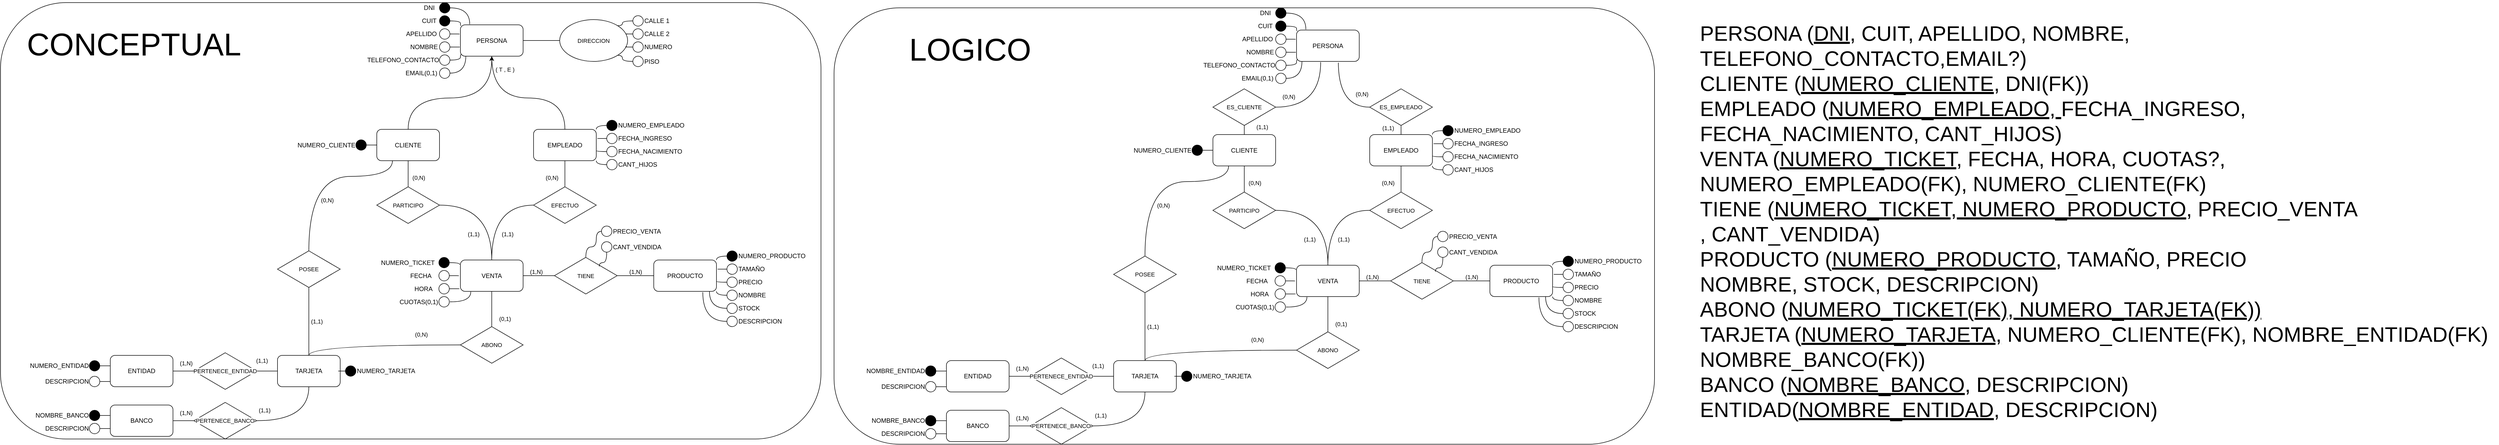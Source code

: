 <mxfile version="24.8.4">
  <diagram name="Page-1" id="r-wE8rNvTRcSZEGVUg5o">
    <mxGraphModel dx="7136" dy="3092" grid="1" gridSize="10" guides="1" tooltips="1" connect="1" arrows="1" fold="1" page="1" pageScale="1" pageWidth="1400" pageHeight="850" math="0" shadow="0">
      <root>
        <mxCell id="0" />
        <mxCell id="1" parent="0" />
        <mxCell id="4Ia8dIbC5aNIXxe8yx3a-313" value="" style="rounded=1;whiteSpace=wrap;html=1;fontFamily=Helvetica;fontSize=11;fontColor=default;labelBackgroundColor=default;" vertex="1" parent="1">
          <mxGeometry x="195" y="15" width="1570" height="835" as="geometry" />
        </mxCell>
        <mxCell id="4Ia8dIbC5aNIXxe8yx3a-151" value="" style="rounded=1;whiteSpace=wrap;html=1;fontFamily=Helvetica;fontSize=11;fontColor=default;labelBackgroundColor=default;" vertex="1" parent="1">
          <mxGeometry x="-1400" y="5" width="1570" height="835" as="geometry" />
        </mxCell>
        <mxCell id="dxS-f-YdwQxAhVwUpoM0-28" value="" style="edgeStyle=orthogonalEdgeStyle;shape=connector;curved=1;rounded=0;orthogonalLoop=1;jettySize=auto;html=1;strokeColor=default;align=center;verticalAlign=middle;fontFamily=Helvetica;fontSize=11;fontColor=default;labelBackgroundColor=default;endArrow=none;endFill=0;" parent="1" source="dxS-f-YdwQxAhVwUpoM0-1" edge="1">
          <mxGeometry relative="1" as="geometry">
            <mxPoint x="-330" y="77.5" as="targetPoint" />
          </mxGeometry>
        </mxCell>
        <mxCell id="dxS-f-YdwQxAhVwUpoM0-1" value="PERSONA" style="rounded=1;whiteSpace=wrap;html=1;" parent="1" vertex="1">
          <mxGeometry x="-520" y="47.5" width="120" height="60" as="geometry" />
        </mxCell>
        <mxCell id="dxS-f-YdwQxAhVwUpoM0-2" value="" style="ellipse;whiteSpace=wrap;html=1;aspect=fixed;fillColor=#000000;" parent="1" vertex="1">
          <mxGeometry x="-560" y="5" width="20" height="20" as="geometry" />
        </mxCell>
        <mxCell id="dxS-f-YdwQxAhVwUpoM0-3" value="DNI" style="text;html=1;align=center;verticalAlign=middle;resizable=0;points=[];autosize=1;strokeColor=none;fillColor=none;" parent="1" vertex="1">
          <mxGeometry x="-600" width="40" height="30" as="geometry" />
        </mxCell>
        <mxCell id="dxS-f-YdwQxAhVwUpoM0-7" value="" style="ellipse;whiteSpace=wrap;html=1;aspect=fixed;fillColor=#000000;" parent="1" vertex="1">
          <mxGeometry x="-560" y="30" width="20" height="20" as="geometry" />
        </mxCell>
        <mxCell id="dxS-f-YdwQxAhVwUpoM0-8" value="CUIT" style="text;html=1;align=center;verticalAlign=middle;resizable=0;points=[];autosize=1;strokeColor=none;fillColor=none;" parent="1" vertex="1">
          <mxGeometry x="-605" y="25" width="50" height="30" as="geometry" />
        </mxCell>
        <mxCell id="dxS-f-YdwQxAhVwUpoM0-12" value="" style="ellipse;whiteSpace=wrap;html=1;aspect=fixed;" parent="1" vertex="1">
          <mxGeometry x="-560" y="55" width="20" height="20" as="geometry" />
        </mxCell>
        <mxCell id="dxS-f-YdwQxAhVwUpoM0-13" value="APELLIDO" style="text;html=1;align=center;verticalAlign=middle;resizable=0;points=[];autosize=1;strokeColor=none;fillColor=none;" parent="1" vertex="1">
          <mxGeometry x="-635" y="50" width="80" height="30" as="geometry" />
        </mxCell>
        <mxCell id="dxS-f-YdwQxAhVwUpoM0-14" value="" style="ellipse;whiteSpace=wrap;html=1;aspect=fixed;" parent="1" vertex="1">
          <mxGeometry x="-560" y="80" width="20" height="20" as="geometry" />
        </mxCell>
        <mxCell id="dxS-f-YdwQxAhVwUpoM0-15" value="NOMBRE" style="text;html=1;align=center;verticalAlign=middle;resizable=0;points=[];autosize=1;strokeColor=none;fillColor=none;" parent="1" vertex="1">
          <mxGeometry x="-630" y="75" width="80" height="30" as="geometry" />
        </mxCell>
        <mxCell id="dxS-f-YdwQxAhVwUpoM0-16" value="" style="ellipse;whiteSpace=wrap;html=1;aspect=fixed;" parent="1" vertex="1">
          <mxGeometry x="-560" y="105" width="20" height="20" as="geometry" />
        </mxCell>
        <mxCell id="dxS-f-YdwQxAhVwUpoM0-17" value="TELEFONO_CONTACTO" style="text;html=1;align=center;verticalAlign=middle;resizable=0;points=[];autosize=1;strokeColor=none;fillColor=none;" parent="1" vertex="1">
          <mxGeometry x="-710" y="100" width="160" height="30" as="geometry" />
        </mxCell>
        <mxCell id="dxS-f-YdwQxAhVwUpoM0-18" value="" style="ellipse;whiteSpace=wrap;html=1;aspect=fixed;" parent="1" vertex="1">
          <mxGeometry x="-560" y="130" width="20" height="20" as="geometry" />
        </mxCell>
        <mxCell id="dxS-f-YdwQxAhVwUpoM0-19" value="EMAIL(0,1)" style="text;html=1;align=center;verticalAlign=middle;resizable=0;points=[];autosize=1;strokeColor=none;fillColor=none;" parent="1" vertex="1">
          <mxGeometry x="-635" y="125" width="80" height="30" as="geometry" />
        </mxCell>
        <mxCell id="dxS-f-YdwQxAhVwUpoM0-20" style="edgeStyle=orthogonalEdgeStyle;rounded=0;orthogonalLoop=1;jettySize=auto;html=1;entryX=0.149;entryY=-0.019;entryDx=0;entryDy=0;entryPerimeter=0;curved=1;endArrow=none;endFill=0;" parent="1" source="dxS-f-YdwQxAhVwUpoM0-2" target="dxS-f-YdwQxAhVwUpoM0-1" edge="1">
          <mxGeometry relative="1" as="geometry" />
        </mxCell>
        <mxCell id="dxS-f-YdwQxAhVwUpoM0-21" style="edgeStyle=orthogonalEdgeStyle;shape=connector;curved=1;rounded=0;orthogonalLoop=1;jettySize=auto;html=1;entryX=0.01;entryY=0.027;entryDx=0;entryDy=0;entryPerimeter=0;strokeColor=default;align=center;verticalAlign=middle;fontFamily=Helvetica;fontSize=11;fontColor=default;labelBackgroundColor=default;endArrow=none;endFill=0;" parent="1" source="dxS-f-YdwQxAhVwUpoM0-7" target="dxS-f-YdwQxAhVwUpoM0-1" edge="1">
          <mxGeometry relative="1" as="geometry">
            <Array as="points">
              <mxPoint x="-520" y="40.5" />
              <mxPoint x="-520" y="49.5" />
            </Array>
          </mxGeometry>
        </mxCell>
        <mxCell id="dxS-f-YdwQxAhVwUpoM0-22" style="edgeStyle=orthogonalEdgeStyle;shape=connector;curved=1;rounded=0;orthogonalLoop=1;jettySize=auto;html=1;entryX=-0.019;entryY=0.295;entryDx=0;entryDy=0;entryPerimeter=0;strokeColor=default;align=center;verticalAlign=middle;fontFamily=Helvetica;fontSize=11;fontColor=default;labelBackgroundColor=default;endArrow=none;endFill=0;" parent="1" source="dxS-f-YdwQxAhVwUpoM0-12" target="dxS-f-YdwQxAhVwUpoM0-1" edge="1">
          <mxGeometry relative="1" as="geometry" />
        </mxCell>
        <mxCell id="dxS-f-YdwQxAhVwUpoM0-23" style="edgeStyle=orthogonalEdgeStyle;shape=connector;curved=1;rounded=0;orthogonalLoop=1;jettySize=auto;html=1;entryX=-0.011;entryY=0.709;entryDx=0;entryDy=0;entryPerimeter=0;strokeColor=default;align=center;verticalAlign=middle;fontFamily=Helvetica;fontSize=11;fontColor=default;labelBackgroundColor=default;endArrow=none;endFill=0;" parent="1" source="dxS-f-YdwQxAhVwUpoM0-14" target="dxS-f-YdwQxAhVwUpoM0-1" edge="1">
          <mxGeometry relative="1" as="geometry" />
        </mxCell>
        <mxCell id="dxS-f-YdwQxAhVwUpoM0-25" style="edgeStyle=orthogonalEdgeStyle;shape=connector;curved=1;rounded=0;orthogonalLoop=1;jettySize=auto;html=1;entryX=0.016;entryY=0.942;entryDx=0;entryDy=0;entryPerimeter=0;strokeColor=default;align=center;verticalAlign=middle;fontFamily=Helvetica;fontSize=11;fontColor=default;labelBackgroundColor=default;endArrow=none;endFill=0;" parent="1" source="dxS-f-YdwQxAhVwUpoM0-16" target="dxS-f-YdwQxAhVwUpoM0-1" edge="1">
          <mxGeometry relative="1" as="geometry" />
        </mxCell>
        <mxCell id="dxS-f-YdwQxAhVwUpoM0-26" style="edgeStyle=orthogonalEdgeStyle;shape=connector;curved=1;rounded=0;orthogonalLoop=1;jettySize=auto;html=1;entryX=0.087;entryY=0.992;entryDx=0;entryDy=0;entryPerimeter=0;strokeColor=default;align=center;verticalAlign=middle;fontFamily=Helvetica;fontSize=11;fontColor=default;labelBackgroundColor=default;endArrow=none;endFill=0;" parent="1" source="dxS-f-YdwQxAhVwUpoM0-18" target="dxS-f-YdwQxAhVwUpoM0-1" edge="1">
          <mxGeometry relative="1" as="geometry" />
        </mxCell>
        <mxCell id="dxS-f-YdwQxAhVwUpoM0-29" value="DIRECCION" style="ellipse;whiteSpace=wrap;html=1;fontFamily=Helvetica;fontSize=11;fontColor=default;labelBackgroundColor=default;" parent="1" vertex="1">
          <mxGeometry x="-330" y="37.5" width="130" height="80" as="geometry" />
        </mxCell>
        <mxCell id="dxS-f-YdwQxAhVwUpoM0-46" style="edgeStyle=orthogonalEdgeStyle;shape=connector;curved=1;rounded=0;orthogonalLoop=1;jettySize=auto;html=1;entryX=1;entryY=0;entryDx=0;entryDy=0;strokeColor=default;align=center;verticalAlign=middle;fontFamily=Helvetica;fontSize=11;fontColor=default;labelBackgroundColor=default;endArrow=none;endFill=0;" parent="1" source="dxS-f-YdwQxAhVwUpoM0-30" target="dxS-f-YdwQxAhVwUpoM0-29" edge="1">
          <mxGeometry relative="1" as="geometry" />
        </mxCell>
        <mxCell id="dxS-f-YdwQxAhVwUpoM0-30" value="" style="ellipse;whiteSpace=wrap;html=1;aspect=fixed;" parent="1" vertex="1">
          <mxGeometry x="-190" y="30" width="20" height="20" as="geometry" />
        </mxCell>
        <mxCell id="dxS-f-YdwQxAhVwUpoM0-31" value="CALLE 1" style="text;html=1;align=left;verticalAlign=middle;resizable=0;points=[];autosize=1;strokeColor=none;fillColor=none;" parent="1" vertex="1">
          <mxGeometry x="-170" y="25" width="70" height="30" as="geometry" />
        </mxCell>
        <mxCell id="dxS-f-YdwQxAhVwUpoM0-36" value="" style="ellipse;whiteSpace=wrap;html=1;aspect=fixed;" parent="1" vertex="1">
          <mxGeometry x="-190" y="55" width="20" height="20" as="geometry" />
        </mxCell>
        <mxCell id="dxS-f-YdwQxAhVwUpoM0-37" value="CALLE 2" style="text;html=1;align=left;verticalAlign=middle;resizable=0;points=[];autosize=1;strokeColor=none;fillColor=none;" parent="1" vertex="1">
          <mxGeometry x="-170" y="50" width="70" height="30" as="geometry" />
        </mxCell>
        <mxCell id="dxS-f-YdwQxAhVwUpoM0-38" value="" style="ellipse;whiteSpace=wrap;html=1;aspect=fixed;" parent="1" vertex="1">
          <mxGeometry x="-190" y="80" width="20" height="20" as="geometry" />
        </mxCell>
        <mxCell id="dxS-f-YdwQxAhVwUpoM0-39" value="NUMERO" style="text;html=1;align=left;verticalAlign=middle;resizable=0;points=[];autosize=1;strokeColor=none;fillColor=none;" parent="1" vertex="1">
          <mxGeometry x="-170" y="75" width="80" height="30" as="geometry" />
        </mxCell>
        <mxCell id="dxS-f-YdwQxAhVwUpoM0-43" style="edgeStyle=orthogonalEdgeStyle;shape=connector;curved=1;rounded=0;orthogonalLoop=1;jettySize=auto;html=1;entryX=1;entryY=1;entryDx=0;entryDy=0;strokeColor=default;align=center;verticalAlign=middle;fontFamily=Helvetica;fontSize=11;fontColor=default;labelBackgroundColor=default;endArrow=none;endFill=0;" parent="1" source="dxS-f-YdwQxAhVwUpoM0-40" target="dxS-f-YdwQxAhVwUpoM0-29" edge="1">
          <mxGeometry relative="1" as="geometry" />
        </mxCell>
        <mxCell id="dxS-f-YdwQxAhVwUpoM0-40" value="" style="ellipse;whiteSpace=wrap;html=1;aspect=fixed;" parent="1" vertex="1">
          <mxGeometry x="-190" y="107.5" width="20" height="20" as="geometry" />
        </mxCell>
        <mxCell id="dxS-f-YdwQxAhVwUpoM0-41" value="PISO" style="text;html=1;align=left;verticalAlign=middle;resizable=0;points=[];autosize=1;strokeColor=none;fillColor=none;" parent="1" vertex="1">
          <mxGeometry x="-170" y="102.5" width="50" height="30" as="geometry" />
        </mxCell>
        <mxCell id="dxS-f-YdwQxAhVwUpoM0-44" style="edgeStyle=orthogonalEdgeStyle;shape=connector;curved=1;rounded=0;orthogonalLoop=1;jettySize=auto;html=1;entryX=0.99;entryY=0.65;entryDx=0;entryDy=0;entryPerimeter=0;strokeColor=default;align=center;verticalAlign=middle;fontFamily=Helvetica;fontSize=11;fontColor=default;labelBackgroundColor=default;endArrow=none;endFill=0;" parent="1" source="dxS-f-YdwQxAhVwUpoM0-38" target="dxS-f-YdwQxAhVwUpoM0-29" edge="1">
          <mxGeometry relative="1" as="geometry" />
        </mxCell>
        <mxCell id="dxS-f-YdwQxAhVwUpoM0-45" style="edgeStyle=orthogonalEdgeStyle;shape=connector;curved=1;rounded=0;orthogonalLoop=1;jettySize=auto;html=1;entryX=1;entryY=0.342;entryDx=0;entryDy=0;entryPerimeter=0;strokeColor=default;align=center;verticalAlign=middle;fontFamily=Helvetica;fontSize=11;fontColor=default;labelBackgroundColor=default;endArrow=none;endFill=0;" parent="1" source="dxS-f-YdwQxAhVwUpoM0-36" target="dxS-f-YdwQxAhVwUpoM0-29" edge="1">
          <mxGeometry relative="1" as="geometry" />
        </mxCell>
        <mxCell id="dxS-f-YdwQxAhVwUpoM0-65" style="edgeStyle=orthogonalEdgeStyle;shape=connector;curved=1;rounded=0;orthogonalLoop=1;jettySize=auto;html=1;entryX=0.5;entryY=1;entryDx=0;entryDy=0;strokeColor=default;align=center;verticalAlign=middle;fontFamily=Helvetica;fontSize=11;fontColor=default;labelBackgroundColor=default;endArrow=none;endFill=0;" parent="1" source="dxS-f-YdwQxAhVwUpoM0-47" target="dxS-f-YdwQxAhVwUpoM0-1" edge="1">
          <mxGeometry relative="1" as="geometry">
            <Array as="points">
              <mxPoint x="-320" y="187.5" />
              <mxPoint x="-460" y="187.5" />
            </Array>
          </mxGeometry>
        </mxCell>
        <mxCell id="dxS-f-YdwQxAhVwUpoM0-116" value="" style="edgeStyle=orthogonalEdgeStyle;shape=connector;curved=1;rounded=0;orthogonalLoop=1;jettySize=auto;html=1;strokeColor=default;align=center;verticalAlign=middle;fontFamily=Helvetica;fontSize=11;fontColor=default;labelBackgroundColor=default;endArrow=none;endFill=0;" parent="1" source="dxS-f-YdwQxAhVwUpoM0-47" target="dxS-f-YdwQxAhVwUpoM0-115" edge="1">
          <mxGeometry relative="1" as="geometry" />
        </mxCell>
        <mxCell id="dxS-f-YdwQxAhVwUpoM0-47" value="EMPLEADO" style="rounded=1;whiteSpace=wrap;html=1;" parent="1" vertex="1">
          <mxGeometry x="-380" y="247.5" width="120" height="60" as="geometry" />
        </mxCell>
        <mxCell id="dxS-f-YdwQxAhVwUpoM0-48" value="" style="ellipse;whiteSpace=wrap;html=1;aspect=fixed;" parent="1" vertex="1">
          <mxGeometry x="-240" y="255" width="20" height="20" as="geometry" />
        </mxCell>
        <mxCell id="dxS-f-YdwQxAhVwUpoM0-49" value="FECHA_INGRESO" style="text;html=1;align=left;verticalAlign=middle;resizable=0;points=[];autosize=1;strokeColor=none;fillColor=none;" parent="1" vertex="1">
          <mxGeometry x="-220" y="250" width="130" height="30" as="geometry" />
        </mxCell>
        <mxCell id="dxS-f-YdwQxAhVwUpoM0-50" value="" style="ellipse;whiteSpace=wrap;html=1;aspect=fixed;" parent="1" vertex="1">
          <mxGeometry x="-240" y="280" width="20" height="20" as="geometry" />
        </mxCell>
        <mxCell id="dxS-f-YdwQxAhVwUpoM0-51" value="FECHA_NACIMIENTO" style="text;html=1;align=left;verticalAlign=middle;resizable=0;points=[];autosize=1;strokeColor=none;fillColor=none;" parent="1" vertex="1">
          <mxGeometry x="-220" y="275" width="140" height="30" as="geometry" />
        </mxCell>
        <mxCell id="dxS-f-YdwQxAhVwUpoM0-59" style="edgeStyle=orthogonalEdgeStyle;shape=connector;curved=1;rounded=0;orthogonalLoop=1;jettySize=auto;html=1;entryX=1;entryY=1;entryDx=0;entryDy=0;strokeColor=default;align=center;verticalAlign=middle;fontFamily=Helvetica;fontSize=11;fontColor=default;labelBackgroundColor=default;endArrow=none;endFill=0;" parent="1" source="dxS-f-YdwQxAhVwUpoM0-52" target="dxS-f-YdwQxAhVwUpoM0-47" edge="1">
          <mxGeometry relative="1" as="geometry" />
        </mxCell>
        <mxCell id="dxS-f-YdwQxAhVwUpoM0-52" value="" style="ellipse;whiteSpace=wrap;html=1;aspect=fixed;" parent="1" vertex="1">
          <mxGeometry x="-240" y="305" width="20" height="20" as="geometry" />
        </mxCell>
        <mxCell id="dxS-f-YdwQxAhVwUpoM0-53" value="CANT_HIJOS" style="text;html=1;align=left;verticalAlign=middle;resizable=0;points=[];autosize=1;strokeColor=none;fillColor=none;" parent="1" vertex="1">
          <mxGeometry x="-220" y="300" width="100" height="30" as="geometry" />
        </mxCell>
        <mxCell id="dxS-f-YdwQxAhVwUpoM0-56" style="edgeStyle=orthogonalEdgeStyle;shape=connector;curved=1;rounded=0;orthogonalLoop=1;jettySize=auto;html=1;entryX=1;entryY=0;entryDx=0;entryDy=0;strokeColor=default;align=center;verticalAlign=middle;fontFamily=Helvetica;fontSize=11;fontColor=default;labelBackgroundColor=default;endArrow=none;endFill=0;" parent="1" source="dxS-f-YdwQxAhVwUpoM0-54" target="dxS-f-YdwQxAhVwUpoM0-47" edge="1">
          <mxGeometry relative="1" as="geometry" />
        </mxCell>
        <mxCell id="dxS-f-YdwQxAhVwUpoM0-54" value="" style="ellipse;whiteSpace=wrap;html=1;aspect=fixed;fillColor=#000000;" parent="1" vertex="1">
          <mxGeometry x="-240" y="230" width="20" height="20" as="geometry" />
        </mxCell>
        <mxCell id="dxS-f-YdwQxAhVwUpoM0-55" value="NUMERO_EMPLEADO" style="text;html=1;align=left;verticalAlign=middle;resizable=0;points=[];autosize=1;strokeColor=none;fillColor=none;" parent="1" vertex="1">
          <mxGeometry x="-220" y="225" width="150" height="30" as="geometry" />
        </mxCell>
        <mxCell id="dxS-f-YdwQxAhVwUpoM0-57" style="edgeStyle=orthogonalEdgeStyle;shape=connector;curved=1;rounded=0;orthogonalLoop=1;jettySize=auto;html=1;entryX=1.019;entryY=0.292;entryDx=0;entryDy=0;entryPerimeter=0;strokeColor=default;align=center;verticalAlign=middle;fontFamily=Helvetica;fontSize=11;fontColor=default;labelBackgroundColor=default;endArrow=none;endFill=0;" parent="1" source="dxS-f-YdwQxAhVwUpoM0-48" target="dxS-f-YdwQxAhVwUpoM0-47" edge="1">
          <mxGeometry relative="1" as="geometry" />
        </mxCell>
        <mxCell id="dxS-f-YdwQxAhVwUpoM0-58" style="edgeStyle=orthogonalEdgeStyle;shape=connector;curved=1;rounded=0;orthogonalLoop=1;jettySize=auto;html=1;entryX=1.007;entryY=0.676;entryDx=0;entryDy=0;entryPerimeter=0;strokeColor=default;align=center;verticalAlign=middle;fontFamily=Helvetica;fontSize=11;fontColor=default;labelBackgroundColor=default;endArrow=none;endFill=0;" parent="1" source="dxS-f-YdwQxAhVwUpoM0-50" target="dxS-f-YdwQxAhVwUpoM0-47" edge="1">
          <mxGeometry relative="1" as="geometry" />
        </mxCell>
        <mxCell id="dxS-f-YdwQxAhVwUpoM0-64" style="edgeStyle=orthogonalEdgeStyle;shape=connector;curved=1;rounded=0;orthogonalLoop=1;jettySize=auto;html=1;entryX=0.5;entryY=1;entryDx=0;entryDy=0;strokeColor=default;align=center;verticalAlign=middle;fontFamily=Helvetica;fontSize=11;fontColor=default;labelBackgroundColor=default;endArrow=classic;endFill=1;" parent="1" source="dxS-f-YdwQxAhVwUpoM0-60" target="dxS-f-YdwQxAhVwUpoM0-1" edge="1">
          <mxGeometry relative="1" as="geometry">
            <Array as="points">
              <mxPoint x="-620" y="187.5" />
              <mxPoint x="-460" y="187.5" />
            </Array>
          </mxGeometry>
        </mxCell>
        <mxCell id="dxS-f-YdwQxAhVwUpoM0-60" value="CLIENTE" style="rounded=1;whiteSpace=wrap;html=1;" parent="1" vertex="1">
          <mxGeometry x="-680" y="247.5" width="120" height="60" as="geometry" />
        </mxCell>
        <mxCell id="dxS-f-YdwQxAhVwUpoM0-63" value="" style="edgeStyle=orthogonalEdgeStyle;shape=connector;curved=1;rounded=0;orthogonalLoop=1;jettySize=auto;html=1;strokeColor=default;align=center;verticalAlign=middle;fontFamily=Helvetica;fontSize=11;fontColor=default;labelBackgroundColor=default;endArrow=none;endFill=0;" parent="1" source="dxS-f-YdwQxAhVwUpoM0-61" target="dxS-f-YdwQxAhVwUpoM0-60" edge="1">
          <mxGeometry relative="1" as="geometry" />
        </mxCell>
        <mxCell id="dxS-f-YdwQxAhVwUpoM0-61" value="" style="ellipse;whiteSpace=wrap;html=1;aspect=fixed;fillColor=#000000;" parent="1" vertex="1">
          <mxGeometry x="-720" y="267.5" width="20" height="20" as="geometry" />
        </mxCell>
        <mxCell id="dxS-f-YdwQxAhVwUpoM0-62" value="NUMERO_CLIENTE" style="text;html=1;align=right;verticalAlign=middle;resizable=0;points=[];autosize=1;strokeColor=none;fillColor=none;" parent="1" vertex="1">
          <mxGeometry x="-850" y="262.5" width="130" height="30" as="geometry" />
        </mxCell>
        <mxCell id="dxS-f-YdwQxAhVwUpoM0-66" value="( T , E )" style="text;html=1;align=center;verticalAlign=middle;resizable=0;points=[];autosize=1;strokeColor=none;fillColor=none;fontFamily=Helvetica;fontSize=11;fontColor=default;labelBackgroundColor=default;" parent="1" vertex="1">
          <mxGeometry x="-465" y="117.5" width="60" height="30" as="geometry" />
        </mxCell>
        <mxCell id="dxS-f-YdwQxAhVwUpoM0-67" value="PRODUCTO" style="rounded=1;whiteSpace=wrap;html=1;" parent="1" vertex="1">
          <mxGeometry x="-150" y="497.5" width="120" height="60" as="geometry" />
        </mxCell>
        <mxCell id="dxS-f-YdwQxAhVwUpoM0-68" value="" style="ellipse;whiteSpace=wrap;html=1;aspect=fixed;" parent="1" vertex="1">
          <mxGeometry x="-10" y="505" width="20" height="20" as="geometry" />
        </mxCell>
        <mxCell id="dxS-f-YdwQxAhVwUpoM0-69" value="TAMAÑO" style="text;html=1;align=left;verticalAlign=middle;resizable=0;points=[];autosize=1;strokeColor=none;fillColor=none;" parent="1" vertex="1">
          <mxGeometry x="10" y="500" width="70" height="30" as="geometry" />
        </mxCell>
        <mxCell id="dxS-f-YdwQxAhVwUpoM0-70" value="" style="ellipse;whiteSpace=wrap;html=1;aspect=fixed;" parent="1" vertex="1">
          <mxGeometry x="-10" y="530" width="20" height="20" as="geometry" />
        </mxCell>
        <mxCell id="dxS-f-YdwQxAhVwUpoM0-71" value="PRECIO" style="text;html=1;align=left;verticalAlign=middle;resizable=0;points=[];autosize=1;strokeColor=none;fillColor=none;" parent="1" vertex="1">
          <mxGeometry x="10" y="525" width="70" height="30" as="geometry" />
        </mxCell>
        <mxCell id="dxS-f-YdwQxAhVwUpoM0-72" style="edgeStyle=orthogonalEdgeStyle;shape=connector;curved=1;rounded=0;orthogonalLoop=1;jettySize=auto;html=1;entryX=1;entryY=1;entryDx=0;entryDy=0;strokeColor=default;align=center;verticalAlign=middle;fontFamily=Helvetica;fontSize=11;fontColor=default;labelBackgroundColor=default;endArrow=none;endFill=0;" parent="1" source="dxS-f-YdwQxAhVwUpoM0-73" target="dxS-f-YdwQxAhVwUpoM0-67" edge="1">
          <mxGeometry relative="1" as="geometry" />
        </mxCell>
        <mxCell id="dxS-f-YdwQxAhVwUpoM0-73" value="" style="ellipse;whiteSpace=wrap;html=1;aspect=fixed;" parent="1" vertex="1">
          <mxGeometry x="-10" y="555" width="20" height="20" as="geometry" />
        </mxCell>
        <mxCell id="dxS-f-YdwQxAhVwUpoM0-74" value="NOMBRE" style="text;html=1;align=left;verticalAlign=middle;resizable=0;points=[];autosize=1;strokeColor=none;fillColor=none;" parent="1" vertex="1">
          <mxGeometry x="10" y="550" width="80" height="30" as="geometry" />
        </mxCell>
        <mxCell id="dxS-f-YdwQxAhVwUpoM0-75" style="edgeStyle=orthogonalEdgeStyle;shape=connector;curved=1;rounded=0;orthogonalLoop=1;jettySize=auto;html=1;entryX=1;entryY=0;entryDx=0;entryDy=0;strokeColor=default;align=center;verticalAlign=middle;fontFamily=Helvetica;fontSize=11;fontColor=default;labelBackgroundColor=default;endArrow=none;endFill=0;" parent="1" source="dxS-f-YdwQxAhVwUpoM0-76" target="dxS-f-YdwQxAhVwUpoM0-67" edge="1">
          <mxGeometry relative="1" as="geometry" />
        </mxCell>
        <mxCell id="dxS-f-YdwQxAhVwUpoM0-76" value="" style="ellipse;whiteSpace=wrap;html=1;aspect=fixed;fillColor=#000000;" parent="1" vertex="1">
          <mxGeometry x="-10" y="480" width="20" height="20" as="geometry" />
        </mxCell>
        <mxCell id="dxS-f-YdwQxAhVwUpoM0-77" value="NUMERO_PRODUCTO" style="text;html=1;align=left;verticalAlign=middle;resizable=0;points=[];autosize=1;strokeColor=none;fillColor=none;" parent="1" vertex="1">
          <mxGeometry x="10" y="475" width="150" height="30" as="geometry" />
        </mxCell>
        <mxCell id="dxS-f-YdwQxAhVwUpoM0-78" style="edgeStyle=orthogonalEdgeStyle;shape=connector;curved=1;rounded=0;orthogonalLoop=1;jettySize=auto;html=1;entryX=1.019;entryY=0.292;entryDx=0;entryDy=0;entryPerimeter=0;strokeColor=default;align=center;verticalAlign=middle;fontFamily=Helvetica;fontSize=11;fontColor=default;labelBackgroundColor=default;endArrow=none;endFill=0;" parent="1" source="dxS-f-YdwQxAhVwUpoM0-68" target="dxS-f-YdwQxAhVwUpoM0-67" edge="1">
          <mxGeometry relative="1" as="geometry" />
        </mxCell>
        <mxCell id="dxS-f-YdwQxAhVwUpoM0-79" style="edgeStyle=orthogonalEdgeStyle;shape=connector;curved=1;rounded=0;orthogonalLoop=1;jettySize=auto;html=1;entryX=1.007;entryY=0.676;entryDx=0;entryDy=0;entryPerimeter=0;strokeColor=default;align=center;verticalAlign=middle;fontFamily=Helvetica;fontSize=11;fontColor=default;labelBackgroundColor=default;endArrow=none;endFill=0;" parent="1" source="dxS-f-YdwQxAhVwUpoM0-70" target="dxS-f-YdwQxAhVwUpoM0-67" edge="1">
          <mxGeometry relative="1" as="geometry" />
        </mxCell>
        <mxCell id="dxS-f-YdwQxAhVwUpoM0-81" value="" style="ellipse;whiteSpace=wrap;html=1;aspect=fixed;" parent="1" vertex="1">
          <mxGeometry x="-10" y="580" width="20" height="20" as="geometry" />
        </mxCell>
        <mxCell id="dxS-f-YdwQxAhVwUpoM0-82" value="STOCK" style="text;html=1;align=left;verticalAlign=middle;resizable=0;points=[];autosize=1;strokeColor=none;fillColor=none;" parent="1" vertex="1">
          <mxGeometry x="10" y="575" width="60" height="30" as="geometry" />
        </mxCell>
        <mxCell id="dxS-f-YdwQxAhVwUpoM0-84" value="" style="ellipse;whiteSpace=wrap;html=1;aspect=fixed;" parent="1" vertex="1">
          <mxGeometry x="-10" y="605" width="20" height="20" as="geometry" />
        </mxCell>
        <mxCell id="dxS-f-YdwQxAhVwUpoM0-85" value="DESCRIPCION" style="text;html=1;align=left;verticalAlign=middle;resizable=0;points=[];autosize=1;strokeColor=none;fillColor=none;" parent="1" vertex="1">
          <mxGeometry x="10" y="600" width="110" height="30" as="geometry" />
        </mxCell>
        <mxCell id="dxS-f-YdwQxAhVwUpoM0-86" style="edgeStyle=orthogonalEdgeStyle;shape=connector;curved=1;rounded=0;orthogonalLoop=1;jettySize=auto;html=1;entryX=0.782;entryY=1.028;entryDx=0;entryDy=0;entryPerimeter=0;strokeColor=default;align=center;verticalAlign=middle;fontFamily=Helvetica;fontSize=11;fontColor=default;labelBackgroundColor=default;endArrow=none;endFill=0;" parent="1" source="dxS-f-YdwQxAhVwUpoM0-84" target="dxS-f-YdwQxAhVwUpoM0-67" edge="1">
          <mxGeometry relative="1" as="geometry" />
        </mxCell>
        <mxCell id="dxS-f-YdwQxAhVwUpoM0-87" style="edgeStyle=orthogonalEdgeStyle;shape=connector;curved=1;rounded=0;orthogonalLoop=1;jettySize=auto;html=1;entryX=0.888;entryY=1.002;entryDx=0;entryDy=0;entryPerimeter=0;strokeColor=default;align=center;verticalAlign=middle;fontFamily=Helvetica;fontSize=11;fontColor=default;labelBackgroundColor=default;endArrow=none;endFill=0;" parent="1" source="dxS-f-YdwQxAhVwUpoM0-81" target="dxS-f-YdwQxAhVwUpoM0-67" edge="1">
          <mxGeometry relative="1" as="geometry" />
        </mxCell>
        <mxCell id="dxS-f-YdwQxAhVwUpoM0-113" value="" style="edgeStyle=orthogonalEdgeStyle;shape=connector;curved=1;rounded=0;orthogonalLoop=1;jettySize=auto;html=1;strokeColor=default;align=center;verticalAlign=middle;fontFamily=Helvetica;fontSize=11;fontColor=default;labelBackgroundColor=default;endArrow=none;endFill=0;" parent="1" source="dxS-f-YdwQxAhVwUpoM0-88" target="dxS-f-YdwQxAhVwUpoM0-112" edge="1">
          <mxGeometry relative="1" as="geometry" />
        </mxCell>
        <mxCell id="dxS-f-YdwQxAhVwUpoM0-88" value="VENTA" style="rounded=1;whiteSpace=wrap;html=1;" parent="1" vertex="1">
          <mxGeometry x="-520" y="497.5" width="120" height="60" as="geometry" />
        </mxCell>
        <mxCell id="dxS-f-YdwQxAhVwUpoM0-91" value="" style="ellipse;whiteSpace=wrap;html=1;aspect=fixed;fillColor=#000000;" parent="1" vertex="1">
          <mxGeometry x="-561.2" y="492.5" width="20" height="20" as="geometry" />
        </mxCell>
        <mxCell id="dxS-f-YdwQxAhVwUpoM0-92" value="NUMERO_TICKET" style="text;html=1;align=center;verticalAlign=middle;resizable=0;points=[];autosize=1;strokeColor=none;fillColor=none;" parent="1" vertex="1">
          <mxGeometry x="-686.2" y="487.5" width="130" height="30" as="geometry" />
        </mxCell>
        <mxCell id="dxS-f-YdwQxAhVwUpoM0-93" value="" style="ellipse;whiteSpace=wrap;html=1;aspect=fixed;" parent="1" vertex="1">
          <mxGeometry x="-561.2" y="517.5" width="20" height="20" as="geometry" />
        </mxCell>
        <mxCell id="dxS-f-YdwQxAhVwUpoM0-94" value="FECHA" style="text;html=1;align=center;verticalAlign=middle;resizable=0;points=[];autosize=1;strokeColor=none;fillColor=none;" parent="1" vertex="1">
          <mxGeometry x="-626.2" y="512.5" width="60" height="30" as="geometry" />
        </mxCell>
        <mxCell id="dxS-f-YdwQxAhVwUpoM0-95" value="" style="ellipse;whiteSpace=wrap;html=1;aspect=fixed;" parent="1" vertex="1">
          <mxGeometry x="-561.2" y="542.5" width="20" height="20" as="geometry" />
        </mxCell>
        <mxCell id="dxS-f-YdwQxAhVwUpoM0-96" value="&lt;div&gt;HORA&lt;/div&gt;" style="text;html=1;align=center;verticalAlign=middle;resizable=0;points=[];autosize=1;strokeColor=none;fillColor=none;" parent="1" vertex="1">
          <mxGeometry x="-621.2" y="537.5" width="60" height="30" as="geometry" />
        </mxCell>
        <mxCell id="dxS-f-YdwQxAhVwUpoM0-103" style="edgeStyle=orthogonalEdgeStyle;shape=connector;curved=1;rounded=0;orthogonalLoop=1;jettySize=auto;html=1;entryX=-0.019;entryY=0.295;entryDx=0;entryDy=0;entryPerimeter=0;strokeColor=default;align=center;verticalAlign=middle;fontFamily=Helvetica;fontSize=11;fontColor=default;labelBackgroundColor=default;endArrow=none;endFill=0;" parent="1" source="dxS-f-YdwQxAhVwUpoM0-93" edge="1">
          <mxGeometry relative="1" as="geometry">
            <mxPoint x="-523.48" y="527.7" as="targetPoint" />
          </mxGeometry>
        </mxCell>
        <mxCell id="dxS-f-YdwQxAhVwUpoM0-104" style="edgeStyle=orthogonalEdgeStyle;shape=connector;curved=1;rounded=0;orthogonalLoop=1;jettySize=auto;html=1;entryX=-0.011;entryY=0.709;entryDx=0;entryDy=0;entryPerimeter=0;strokeColor=default;align=center;verticalAlign=middle;fontFamily=Helvetica;fontSize=11;fontColor=default;labelBackgroundColor=default;endArrow=none;endFill=0;" parent="1" source="dxS-f-YdwQxAhVwUpoM0-95" edge="1">
          <mxGeometry relative="1" as="geometry">
            <mxPoint x="-522.52" y="552.54" as="targetPoint" />
          </mxGeometry>
        </mxCell>
        <mxCell id="dxS-f-YdwQxAhVwUpoM0-108" style="edgeStyle=orthogonalEdgeStyle;shape=connector;curved=1;rounded=0;orthogonalLoop=1;jettySize=auto;html=1;entryX=-0.013;entryY=0.145;entryDx=0;entryDy=0;entryPerimeter=0;strokeColor=default;align=center;verticalAlign=middle;fontFamily=Helvetica;fontSize=11;fontColor=default;labelBackgroundColor=default;endArrow=none;endFill=0;" parent="1" source="dxS-f-YdwQxAhVwUpoM0-91" target="dxS-f-YdwQxAhVwUpoM0-88" edge="1">
          <mxGeometry relative="1" as="geometry" />
        </mxCell>
        <mxCell id="dxS-f-YdwQxAhVwUpoM0-110" style="edgeStyle=orthogonalEdgeStyle;shape=connector;curved=1;rounded=0;orthogonalLoop=1;jettySize=auto;html=1;entryX=0.5;entryY=1;entryDx=0;entryDy=0;strokeColor=default;align=center;verticalAlign=middle;fontFamily=Helvetica;fontSize=11;fontColor=default;labelBackgroundColor=default;endArrow=none;endFill=0;" parent="1" source="dxS-f-YdwQxAhVwUpoM0-109" target="dxS-f-YdwQxAhVwUpoM0-60" edge="1">
          <mxGeometry relative="1" as="geometry" />
        </mxCell>
        <mxCell id="dxS-f-YdwQxAhVwUpoM0-111" style="edgeStyle=orthogonalEdgeStyle;shape=connector;curved=1;rounded=0;orthogonalLoop=1;jettySize=auto;html=1;entryX=0.5;entryY=0;entryDx=0;entryDy=0;strokeColor=default;align=center;verticalAlign=middle;fontFamily=Helvetica;fontSize=11;fontColor=default;labelBackgroundColor=default;endArrow=none;endFill=0;" parent="1" source="dxS-f-YdwQxAhVwUpoM0-109" target="dxS-f-YdwQxAhVwUpoM0-88" edge="1">
          <mxGeometry relative="1" as="geometry" />
        </mxCell>
        <mxCell id="dxS-f-YdwQxAhVwUpoM0-109" value="PARTICIPO" style="rhombus;whiteSpace=wrap;html=1;fontFamily=Helvetica;fontSize=11;fontColor=default;labelBackgroundColor=default;" parent="1" vertex="1">
          <mxGeometry x="-680" y="357.5" width="120" height="70" as="geometry" />
        </mxCell>
        <mxCell id="dxS-f-YdwQxAhVwUpoM0-114" value="" style="edgeStyle=orthogonalEdgeStyle;shape=connector;curved=1;rounded=0;orthogonalLoop=1;jettySize=auto;html=1;strokeColor=default;align=center;verticalAlign=middle;fontFamily=Helvetica;fontSize=11;fontColor=default;labelBackgroundColor=default;endArrow=none;endFill=0;" parent="1" source="dxS-f-YdwQxAhVwUpoM0-112" target="dxS-f-YdwQxAhVwUpoM0-67" edge="1">
          <mxGeometry relative="1" as="geometry" />
        </mxCell>
        <mxCell id="dxS-f-YdwQxAhVwUpoM0-112" value="TIENE" style="rhombus;whiteSpace=wrap;html=1;fontFamily=Helvetica;fontSize=11;fontColor=default;labelBackgroundColor=default;" parent="1" vertex="1">
          <mxGeometry x="-340" y="492.5" width="120" height="70" as="geometry" />
        </mxCell>
        <mxCell id="dxS-f-YdwQxAhVwUpoM0-118" style="edgeStyle=orthogonalEdgeStyle;shape=connector;curved=1;rounded=0;orthogonalLoop=1;jettySize=auto;html=1;strokeColor=default;align=center;verticalAlign=middle;fontFamily=Helvetica;fontSize=11;fontColor=default;labelBackgroundColor=default;endArrow=none;endFill=0;" parent="1" source="dxS-f-YdwQxAhVwUpoM0-115" target="dxS-f-YdwQxAhVwUpoM0-88" edge="1">
          <mxGeometry relative="1" as="geometry" />
        </mxCell>
        <mxCell id="dxS-f-YdwQxAhVwUpoM0-115" value="EFECTUO" style="rhombus;whiteSpace=wrap;html=1;fontFamily=Helvetica;fontSize=11;fontColor=default;labelBackgroundColor=default;" parent="1" vertex="1">
          <mxGeometry x="-380" y="357.5" width="120" height="70" as="geometry" />
        </mxCell>
        <mxCell id="dxS-f-YdwQxAhVwUpoM0-124" style="edgeStyle=orthogonalEdgeStyle;shape=connector;curved=1;rounded=0;orthogonalLoop=1;jettySize=auto;html=1;entryX=0.5;entryY=0;entryDx=0;entryDy=0;strokeColor=default;align=center;verticalAlign=middle;fontFamily=Helvetica;fontSize=11;fontColor=default;labelBackgroundColor=default;endArrow=none;endFill=0;" parent="1" source="dxS-f-YdwQxAhVwUpoM0-119" target="dxS-f-YdwQxAhVwUpoM0-112" edge="1">
          <mxGeometry relative="1" as="geometry">
            <Array as="points">
              <mxPoint x="-260" y="442.5" />
              <mxPoint x="-260" y="472.5" />
              <mxPoint x="-280" y="472.5" />
            </Array>
          </mxGeometry>
        </mxCell>
        <mxCell id="dxS-f-YdwQxAhVwUpoM0-119" value="" style="ellipse;whiteSpace=wrap;html=1;aspect=fixed;" parent="1" vertex="1">
          <mxGeometry x="-250" y="432.5" width="20" height="20" as="geometry" />
        </mxCell>
        <mxCell id="dxS-f-YdwQxAhVwUpoM0-120" value="PRECIO_VENTA" style="text;html=1;align=left;verticalAlign=middle;resizable=0;points=[];autosize=1;strokeColor=none;fillColor=none;" parent="1" vertex="1">
          <mxGeometry x="-230" y="427.5" width="110" height="30" as="geometry" />
        </mxCell>
        <mxCell id="dxS-f-YdwQxAhVwUpoM0-121" value="" style="ellipse;whiteSpace=wrap;html=1;aspect=fixed;" parent="1" vertex="1">
          <mxGeometry x="-250" y="462.5" width="20" height="20" as="geometry" />
        </mxCell>
        <mxCell id="dxS-f-YdwQxAhVwUpoM0-122" value="CANT_VENDIDA" style="text;html=1;align=left;verticalAlign=middle;resizable=0;points=[];autosize=1;strokeColor=none;fillColor=none;" parent="1" vertex="1">
          <mxGeometry x="-230" y="457.5" width="110" height="30" as="geometry" />
        </mxCell>
        <mxCell id="dxS-f-YdwQxAhVwUpoM0-123" style="edgeStyle=orthogonalEdgeStyle;shape=connector;curved=1;rounded=0;orthogonalLoop=1;jettySize=auto;html=1;entryX=0.714;entryY=0.248;entryDx=0;entryDy=0;entryPerimeter=0;strokeColor=default;align=center;verticalAlign=middle;fontFamily=Helvetica;fontSize=11;fontColor=default;labelBackgroundColor=default;endArrow=none;endFill=0;" parent="1" source="dxS-f-YdwQxAhVwUpoM0-121" target="dxS-f-YdwQxAhVwUpoM0-112" edge="1">
          <mxGeometry relative="1" as="geometry" />
        </mxCell>
        <mxCell id="dxS-f-YdwQxAhVwUpoM0-128" style="edgeStyle=orthogonalEdgeStyle;shape=connector;curved=1;rounded=0;orthogonalLoop=1;jettySize=auto;html=1;entryX=0.5;entryY=1;entryDx=0;entryDy=0;strokeColor=default;align=center;verticalAlign=middle;fontFamily=Helvetica;fontSize=11;fontColor=default;labelBackgroundColor=default;endArrow=none;endFill=0;" parent="1" source="dxS-f-YdwQxAhVwUpoM0-125" target="dxS-f-YdwQxAhVwUpoM0-88" edge="1">
          <mxGeometry relative="1" as="geometry" />
        </mxCell>
        <mxCell id="4Ia8dIbC5aNIXxe8yx3a-3" style="edgeStyle=orthogonalEdgeStyle;shape=connector;curved=1;rounded=0;orthogonalLoop=1;jettySize=auto;html=1;entryX=0.5;entryY=0;entryDx=0;entryDy=0;strokeColor=default;align=center;verticalAlign=middle;fontFamily=Helvetica;fontSize=11;fontColor=default;labelBackgroundColor=default;endArrow=none;endFill=0;" edge="1" parent="1" source="dxS-f-YdwQxAhVwUpoM0-125" target="dxS-f-YdwQxAhVwUpoM0-136">
          <mxGeometry relative="1" as="geometry" />
        </mxCell>
        <mxCell id="dxS-f-YdwQxAhVwUpoM0-125" value="ABONO" style="rhombus;whiteSpace=wrap;html=1;fontFamily=Helvetica;fontSize=11;fontColor=default;labelBackgroundColor=default;" parent="1" vertex="1">
          <mxGeometry x="-520" y="625" width="120" height="70" as="geometry" />
        </mxCell>
        <mxCell id="dxS-f-YdwQxAhVwUpoM0-129" value="" style="ellipse;whiteSpace=wrap;html=1;aspect=fixed;" parent="1" vertex="1">
          <mxGeometry x="-561.2" y="567.5" width="20" height="20" as="geometry" />
        </mxCell>
        <mxCell id="dxS-f-YdwQxAhVwUpoM0-130" value="CUOTAS(0,1)" style="text;html=1;align=center;verticalAlign=middle;resizable=0;points=[];autosize=1;strokeColor=none;fillColor=none;" parent="1" vertex="1">
          <mxGeometry x="-650" y="562.5" width="100" height="30" as="geometry" />
        </mxCell>
        <mxCell id="dxS-f-YdwQxAhVwUpoM0-132" style="edgeStyle=orthogonalEdgeStyle;shape=connector;curved=1;rounded=0;orthogonalLoop=1;jettySize=auto;html=1;entryX=0.166;entryY=1.013;entryDx=0;entryDy=0;entryPerimeter=0;strokeColor=default;align=center;verticalAlign=middle;fontFamily=Helvetica;fontSize=11;fontColor=default;labelBackgroundColor=default;endArrow=none;endFill=0;" parent="1" target="dxS-f-YdwQxAhVwUpoM0-88" edge="1">
          <mxGeometry relative="1" as="geometry">
            <mxPoint x="-540" y="577.5" as="sourcePoint" />
          </mxGeometry>
        </mxCell>
        <mxCell id="dxS-f-YdwQxAhVwUpoM0-142" value="" style="edgeStyle=orthogonalEdgeStyle;shape=connector;curved=1;rounded=0;orthogonalLoop=1;jettySize=auto;html=1;strokeColor=default;align=center;verticalAlign=middle;fontFamily=Helvetica;fontSize=11;fontColor=default;labelBackgroundColor=default;endArrow=none;endFill=0;" parent="1" source="dxS-f-YdwQxAhVwUpoM0-136" target="dxS-f-YdwQxAhVwUpoM0-140" edge="1">
          <mxGeometry relative="1" as="geometry" />
        </mxCell>
        <mxCell id="dxS-f-YdwQxAhVwUpoM0-147" style="edgeStyle=orthogonalEdgeStyle;shape=connector;curved=1;rounded=0;orthogonalLoop=1;jettySize=auto;html=1;entryX=1;entryY=0.5;entryDx=0;entryDy=0;strokeColor=default;align=center;verticalAlign=middle;fontFamily=Helvetica;fontSize=11;fontColor=default;labelBackgroundColor=default;endArrow=none;endFill=0;" parent="1" source="dxS-f-YdwQxAhVwUpoM0-136" target="dxS-f-YdwQxAhVwUpoM0-144" edge="1">
          <mxGeometry relative="1" as="geometry">
            <Array as="points">
              <mxPoint x="-810" y="805" />
            </Array>
          </mxGeometry>
        </mxCell>
        <mxCell id="dxS-f-YdwQxAhVwUpoM0-136" value="TARJETA" style="rounded=1;whiteSpace=wrap;html=1;" parent="1" vertex="1">
          <mxGeometry x="-870" y="680" width="120" height="60" as="geometry" />
        </mxCell>
        <mxCell id="dxS-f-YdwQxAhVwUpoM0-140" value="PERTENECE_ENTIDAD" style="rhombus;whiteSpace=wrap;html=1;fontFamily=Helvetica;fontSize=11;fontColor=default;labelBackgroundColor=default;" parent="1" vertex="1">
          <mxGeometry x="-1030" y="675" width="120" height="70" as="geometry" />
        </mxCell>
        <mxCell id="dxS-f-YdwQxAhVwUpoM0-143" value="" style="edgeStyle=orthogonalEdgeStyle;shape=connector;curved=1;rounded=0;orthogonalLoop=1;jettySize=auto;html=1;strokeColor=default;align=center;verticalAlign=middle;fontFamily=Helvetica;fontSize=11;fontColor=default;labelBackgroundColor=default;endArrow=none;endFill=0;" parent="1" source="dxS-f-YdwQxAhVwUpoM0-141" target="dxS-f-YdwQxAhVwUpoM0-140" edge="1">
          <mxGeometry relative="1" as="geometry" />
        </mxCell>
        <mxCell id="dxS-f-YdwQxAhVwUpoM0-141" value="ENTIDAD" style="rounded=1;whiteSpace=wrap;html=1;" parent="1" vertex="1">
          <mxGeometry x="-1190" y="680" width="120" height="60" as="geometry" />
        </mxCell>
        <mxCell id="dxS-f-YdwQxAhVwUpoM0-144" value="PERTENECE_BANCO" style="rhombus;whiteSpace=wrap;html=1;fontFamily=Helvetica;fontSize=11;fontColor=default;labelBackgroundColor=default;" parent="1" vertex="1">
          <mxGeometry x="-1030" y="770" width="120" height="70" as="geometry" />
        </mxCell>
        <mxCell id="dxS-f-YdwQxAhVwUpoM0-145" value="" style="edgeStyle=orthogonalEdgeStyle;shape=connector;curved=1;rounded=0;orthogonalLoop=1;jettySize=auto;html=1;strokeColor=default;align=center;verticalAlign=middle;fontFamily=Helvetica;fontSize=11;fontColor=default;labelBackgroundColor=default;endArrow=none;endFill=0;" parent="1" source="dxS-f-YdwQxAhVwUpoM0-146" target="dxS-f-YdwQxAhVwUpoM0-144" edge="1">
          <mxGeometry relative="1" as="geometry" />
        </mxCell>
        <mxCell id="dxS-f-YdwQxAhVwUpoM0-146" value="BANCO" style="rounded=1;whiteSpace=wrap;html=1;" parent="1" vertex="1">
          <mxGeometry x="-1190" y="775" width="120" height="60" as="geometry" />
        </mxCell>
        <mxCell id="dxS-f-YdwQxAhVwUpoM0-148" value="" style="edgeStyle=orthogonalEdgeStyle;shape=connector;curved=1;rounded=0;orthogonalLoop=1;jettySize=auto;html=1;strokeColor=default;align=center;verticalAlign=middle;fontFamily=Helvetica;fontSize=11;fontColor=default;labelBackgroundColor=default;endArrow=none;endFill=0;" parent="1" source="dxS-f-YdwQxAhVwUpoM0-149" edge="1">
          <mxGeometry relative="1" as="geometry">
            <mxPoint x="-1190" y="700" as="targetPoint" />
          </mxGeometry>
        </mxCell>
        <mxCell id="dxS-f-YdwQxAhVwUpoM0-149" value="" style="ellipse;whiteSpace=wrap;html=1;aspect=fixed;fillColor=#000000;" parent="1" vertex="1">
          <mxGeometry x="-1230" y="690" width="20" height="20" as="geometry" />
        </mxCell>
        <mxCell id="dxS-f-YdwQxAhVwUpoM0-150" value="NUMERO_ENTIDAD" style="text;html=1;align=right;verticalAlign=middle;resizable=0;points=[];autosize=1;strokeColor=none;fillColor=none;" parent="1" vertex="1">
          <mxGeometry x="-1370" y="685" width="140" height="30" as="geometry" />
        </mxCell>
        <mxCell id="dxS-f-YdwQxAhVwUpoM0-154" value="" style="edgeStyle=orthogonalEdgeStyle;shape=connector;curved=1;rounded=0;orthogonalLoop=1;jettySize=auto;html=1;strokeColor=default;align=center;verticalAlign=middle;fontFamily=Helvetica;fontSize=11;fontColor=default;labelBackgroundColor=default;endArrow=none;endFill=0;" parent="1" source="dxS-f-YdwQxAhVwUpoM0-155" edge="1">
          <mxGeometry relative="1" as="geometry">
            <mxPoint x="-1190" y="795" as="targetPoint" />
          </mxGeometry>
        </mxCell>
        <mxCell id="dxS-f-YdwQxAhVwUpoM0-155" value="" style="ellipse;whiteSpace=wrap;html=1;aspect=fixed;fillColor=#000000;" parent="1" vertex="1">
          <mxGeometry x="-1230" y="785" width="20" height="20" as="geometry" />
        </mxCell>
        <mxCell id="dxS-f-YdwQxAhVwUpoM0-156" value="NOMBRE_BANCO" style="text;html=1;align=right;verticalAlign=middle;resizable=0;points=[];autosize=1;strokeColor=none;fillColor=none;" parent="1" vertex="1">
          <mxGeometry x="-1350" y="780" width="120" height="30" as="geometry" />
        </mxCell>
        <mxCell id="dxS-f-YdwQxAhVwUpoM0-160" value="" style="edgeStyle=orthogonalEdgeStyle;shape=connector;curved=1;rounded=0;orthogonalLoop=1;jettySize=auto;html=1;strokeColor=default;align=center;verticalAlign=middle;fontFamily=Helvetica;fontSize=11;fontColor=default;labelBackgroundColor=default;endArrow=none;endFill=0;" parent="1" source="dxS-f-YdwQxAhVwUpoM0-161" edge="1">
          <mxGeometry relative="1" as="geometry">
            <mxPoint x="-1190" y="730" as="targetPoint" />
          </mxGeometry>
        </mxCell>
        <mxCell id="dxS-f-YdwQxAhVwUpoM0-161" value="" style="ellipse;whiteSpace=wrap;html=1;aspect=fixed;fillColor=#ffffff;" parent="1" vertex="1">
          <mxGeometry x="-1230" y="720" width="20" height="20" as="geometry" />
        </mxCell>
        <mxCell id="dxS-f-YdwQxAhVwUpoM0-162" value="DESCRIPCION" style="text;html=1;align=right;verticalAlign=middle;resizable=0;points=[];autosize=1;strokeColor=none;fillColor=none;" parent="1" vertex="1">
          <mxGeometry x="-1340" y="715" width="110" height="30" as="geometry" />
        </mxCell>
        <mxCell id="dxS-f-YdwQxAhVwUpoM0-163" value="" style="edgeStyle=orthogonalEdgeStyle;shape=connector;curved=1;rounded=0;orthogonalLoop=1;jettySize=auto;html=1;strokeColor=default;align=center;verticalAlign=middle;fontFamily=Helvetica;fontSize=11;fontColor=default;labelBackgroundColor=default;endArrow=none;endFill=0;" parent="1" source="dxS-f-YdwQxAhVwUpoM0-164" edge="1">
          <mxGeometry relative="1" as="geometry">
            <mxPoint x="-1190" y="820" as="targetPoint" />
          </mxGeometry>
        </mxCell>
        <mxCell id="dxS-f-YdwQxAhVwUpoM0-164" value="" style="ellipse;whiteSpace=wrap;html=1;aspect=fixed;fillColor=#ffffff;" parent="1" vertex="1">
          <mxGeometry x="-1230" y="810" width="20" height="20" as="geometry" />
        </mxCell>
        <mxCell id="dxS-f-YdwQxAhVwUpoM0-165" value="DESCRIPCION" style="text;html=1;align=right;verticalAlign=middle;resizable=0;points=[];autosize=1;strokeColor=none;fillColor=none;" parent="1" vertex="1">
          <mxGeometry x="-1340" y="805" width="110" height="30" as="geometry" />
        </mxCell>
        <mxCell id="dxS-f-YdwQxAhVwUpoM0-169" value="(0,1)" style="text;html=1;align=center;verticalAlign=middle;resizable=0;points=[];autosize=1;strokeColor=none;fillColor=none;fontFamily=Helvetica;fontSize=11;fontColor=default;labelBackgroundColor=default;" parent="1" vertex="1">
          <mxGeometry x="-460" y="595" width="50" height="30" as="geometry" />
        </mxCell>
        <mxCell id="dxS-f-YdwQxAhVwUpoM0-171" value="(1,1)" style="text;html=1;align=center;verticalAlign=middle;resizable=0;points=[];autosize=1;strokeColor=none;fillColor=none;fontFamily=Helvetica;fontSize=11;fontColor=default;labelBackgroundColor=default;" parent="1" vertex="1">
          <mxGeometry x="-925" y="675" width="50" height="30" as="geometry" />
        </mxCell>
        <mxCell id="dxS-f-YdwQxAhVwUpoM0-172" value="(1,N)" style="text;html=1;align=center;verticalAlign=middle;resizable=0;points=[];autosize=1;strokeColor=none;fillColor=none;fontFamily=Helvetica;fontSize=11;fontColor=default;labelBackgroundColor=default;" parent="1" vertex="1">
          <mxGeometry x="-1070" y="680" width="50" height="30" as="geometry" />
        </mxCell>
        <mxCell id="dxS-f-YdwQxAhVwUpoM0-173" value="(1,1)" style="text;html=1;align=center;verticalAlign=middle;resizable=0;points=[];autosize=1;strokeColor=none;fillColor=none;fontFamily=Helvetica;fontSize=11;fontColor=default;labelBackgroundColor=default;" parent="1" vertex="1">
          <mxGeometry x="-920" y="770" width="50" height="30" as="geometry" />
        </mxCell>
        <mxCell id="dxS-f-YdwQxAhVwUpoM0-174" value="(1,N)" style="text;html=1;align=center;verticalAlign=middle;resizable=0;points=[];autosize=1;strokeColor=none;fillColor=none;fontFamily=Helvetica;fontSize=11;fontColor=default;labelBackgroundColor=default;" parent="1" vertex="1">
          <mxGeometry x="-1070" y="775" width="50" height="30" as="geometry" />
        </mxCell>
        <mxCell id="dxS-f-YdwQxAhVwUpoM0-175" value="(1,N)" style="text;html=1;align=center;verticalAlign=middle;resizable=0;points=[];autosize=1;strokeColor=none;fillColor=none;fontFamily=Helvetica;fontSize=11;fontColor=default;labelBackgroundColor=default;" parent="1" vertex="1">
          <mxGeometry x="-400" y="505" width="50" height="30" as="geometry" />
        </mxCell>
        <mxCell id="dxS-f-YdwQxAhVwUpoM0-177" value="(1,N)" style="text;html=1;align=center;verticalAlign=middle;resizable=0;points=[];autosize=1;strokeColor=none;fillColor=none;fontFamily=Helvetica;fontSize=11;fontColor=default;labelBackgroundColor=default;" parent="1" vertex="1">
          <mxGeometry x="-210" y="505" width="50" height="30" as="geometry" />
        </mxCell>
        <mxCell id="dxS-f-YdwQxAhVwUpoM0-178" value="(1,1)" style="text;html=1;align=center;verticalAlign=middle;resizable=0;points=[];autosize=1;strokeColor=none;fillColor=none;fontFamily=Helvetica;fontSize=11;fontColor=default;labelBackgroundColor=default;" parent="1" vertex="1">
          <mxGeometry x="-455" y="432.5" width="50" height="30" as="geometry" />
        </mxCell>
        <mxCell id="dxS-f-YdwQxAhVwUpoM0-179" value="(1,1)" style="text;html=1;align=center;verticalAlign=middle;resizable=0;points=[];autosize=1;strokeColor=none;fillColor=none;fontFamily=Helvetica;fontSize=11;fontColor=default;labelBackgroundColor=default;" parent="1" vertex="1">
          <mxGeometry x="-520" y="432.5" width="50" height="30" as="geometry" />
        </mxCell>
        <mxCell id="dxS-f-YdwQxAhVwUpoM0-180" value="(0,N)" style="text;html=1;align=center;verticalAlign=middle;resizable=0;points=[];autosize=1;strokeColor=none;fillColor=none;fontFamily=Helvetica;fontSize=11;fontColor=default;labelBackgroundColor=default;" parent="1" vertex="1">
          <mxGeometry x="-370" y="325" width="50" height="30" as="geometry" />
        </mxCell>
        <mxCell id="dxS-f-YdwQxAhVwUpoM0-181" value="(0,N)" style="text;html=1;align=center;verticalAlign=middle;resizable=0;points=[];autosize=1;strokeColor=none;fillColor=none;fontFamily=Helvetica;fontSize=11;fontColor=default;labelBackgroundColor=default;" parent="1" vertex="1">
          <mxGeometry x="-625" y="325" width="50" height="30" as="geometry" />
        </mxCell>
        <mxCell id="dxS-f-YdwQxAhVwUpoM0-182" value="" style="edgeStyle=orthogonalEdgeStyle;shape=connector;curved=1;rounded=0;orthogonalLoop=1;jettySize=auto;html=1;strokeColor=default;align=center;verticalAlign=middle;fontFamily=Helvetica;fontSize=11;fontColor=default;labelBackgroundColor=default;endArrow=none;endFill=0;" parent="1" source="dxS-f-YdwQxAhVwUpoM0-183" edge="1">
          <mxGeometry relative="1" as="geometry">
            <mxPoint x="-750" y="710" as="targetPoint" />
          </mxGeometry>
        </mxCell>
        <mxCell id="dxS-f-YdwQxAhVwUpoM0-183" value="" style="ellipse;whiteSpace=wrap;html=1;aspect=fixed;fillColor=#000000;" parent="1" vertex="1">
          <mxGeometry x="-740" y="700" width="20" height="20" as="geometry" />
        </mxCell>
        <mxCell id="dxS-f-YdwQxAhVwUpoM0-184" value="NUMERO_TARJETA" style="text;html=1;align=left;verticalAlign=middle;resizable=0;points=[];autosize=1;strokeColor=none;fillColor=none;" parent="1" vertex="1">
          <mxGeometry x="-720" y="695" width="130" height="30" as="geometry" />
        </mxCell>
        <mxCell id="4Ia8dIbC5aNIXxe8yx3a-1" style="edgeStyle=orthogonalEdgeStyle;rounded=0;orthogonalLoop=1;jettySize=auto;html=1;entryX=0.5;entryY=0;entryDx=0;entryDy=0;endArrow=none;endFill=0;curved=1;" edge="1" parent="1" source="J5-lGYkEFp9PFqPF1LRj-3" target="dxS-f-YdwQxAhVwUpoM0-136">
          <mxGeometry relative="1" as="geometry" />
        </mxCell>
        <mxCell id="J5-lGYkEFp9PFqPF1LRj-3" value="POSEE" style="rhombus;whiteSpace=wrap;html=1;fontFamily=Helvetica;fontSize=11;fontColor=default;labelBackgroundColor=default;" parent="1" vertex="1">
          <mxGeometry x="-870" y="480" width="120" height="70" as="geometry" />
        </mxCell>
        <mxCell id="J5-lGYkEFp9PFqPF1LRj-6" value="(0,N)" style="text;html=1;align=center;verticalAlign=middle;resizable=0;points=[];autosize=1;strokeColor=none;fillColor=none;fontFamily=Helvetica;fontSize=11;fontColor=default;labelBackgroundColor=default;" parent="1" vertex="1">
          <mxGeometry x="-620" y="625" width="50" height="30" as="geometry" />
        </mxCell>
        <mxCell id="4Ia8dIbC5aNIXxe8yx3a-2" style="edgeStyle=orthogonalEdgeStyle;shape=connector;curved=1;rounded=0;orthogonalLoop=1;jettySize=auto;html=1;entryX=0.25;entryY=1;entryDx=0;entryDy=0;strokeColor=default;align=center;verticalAlign=middle;fontFamily=Helvetica;fontSize=11;fontColor=default;labelBackgroundColor=default;endArrow=none;endFill=0;exitX=0.5;exitY=0;exitDx=0;exitDy=0;" edge="1" parent="1" source="J5-lGYkEFp9PFqPF1LRj-3" target="dxS-f-YdwQxAhVwUpoM0-60">
          <mxGeometry relative="1" as="geometry">
            <Array as="points">
              <mxPoint x="-810" y="337.5" />
              <mxPoint x="-650" y="337.5" />
            </Array>
          </mxGeometry>
        </mxCell>
        <mxCell id="4Ia8dIbC5aNIXxe8yx3a-4" value="(1,1)" style="text;html=1;align=center;verticalAlign=middle;resizable=0;points=[];autosize=1;strokeColor=none;fillColor=none;fontFamily=Helvetica;fontSize=11;fontColor=default;labelBackgroundColor=default;" vertex="1" parent="1">
          <mxGeometry x="-820" y="600" width="50" height="30" as="geometry" />
        </mxCell>
        <mxCell id="4Ia8dIbC5aNIXxe8yx3a-5" value="(0,N)" style="text;html=1;align=center;verticalAlign=middle;resizable=0;points=[];autosize=1;strokeColor=none;fillColor=none;fontFamily=Helvetica;fontSize=11;fontColor=default;labelBackgroundColor=default;" vertex="1" parent="1">
          <mxGeometry x="-800" y="367.5" width="50" height="30" as="geometry" />
        </mxCell>
        <mxCell id="4Ia8dIbC5aNIXxe8yx3a-152" value="CONCEPTUAL" style="text;html=1;align=center;verticalAlign=middle;resizable=0;points=[];autosize=1;strokeColor=none;fillColor=none;fontFamily=Helvetica;fontSize=60;fontColor=default;labelBackgroundColor=default;" vertex="1" parent="1">
          <mxGeometry x="-1360" y="40" width="430" height="90" as="geometry" />
        </mxCell>
        <mxCell id="4Ia8dIbC5aNIXxe8yx3a-155" value="PERSONA" style="rounded=1;whiteSpace=wrap;html=1;" vertex="1" parent="1">
          <mxGeometry x="1080" y="57.5" width="120" height="60" as="geometry" />
        </mxCell>
        <mxCell id="4Ia8dIbC5aNIXxe8yx3a-156" value="" style="ellipse;whiteSpace=wrap;html=1;aspect=fixed;fillColor=#000000;" vertex="1" parent="1">
          <mxGeometry x="1040" y="15" width="20" height="20" as="geometry" />
        </mxCell>
        <mxCell id="4Ia8dIbC5aNIXxe8yx3a-157" value="DNI" style="text;html=1;align=center;verticalAlign=middle;resizable=0;points=[];autosize=1;strokeColor=none;fillColor=none;" vertex="1" parent="1">
          <mxGeometry x="1000" y="10" width="40" height="30" as="geometry" />
        </mxCell>
        <mxCell id="4Ia8dIbC5aNIXxe8yx3a-158" value="" style="ellipse;whiteSpace=wrap;html=1;aspect=fixed;fillColor=#000000;" vertex="1" parent="1">
          <mxGeometry x="1040" y="40" width="20" height="20" as="geometry" />
        </mxCell>
        <mxCell id="4Ia8dIbC5aNIXxe8yx3a-159" value="CUIT" style="text;html=1;align=center;verticalAlign=middle;resizable=0;points=[];autosize=1;strokeColor=none;fillColor=none;" vertex="1" parent="1">
          <mxGeometry x="995" y="35" width="50" height="30" as="geometry" />
        </mxCell>
        <mxCell id="4Ia8dIbC5aNIXxe8yx3a-160" value="" style="ellipse;whiteSpace=wrap;html=1;aspect=fixed;" vertex="1" parent="1">
          <mxGeometry x="1040" y="65" width="20" height="20" as="geometry" />
        </mxCell>
        <mxCell id="4Ia8dIbC5aNIXxe8yx3a-161" value="APELLIDO" style="text;html=1;align=center;verticalAlign=middle;resizable=0;points=[];autosize=1;strokeColor=none;fillColor=none;" vertex="1" parent="1">
          <mxGeometry x="965" y="60" width="80" height="30" as="geometry" />
        </mxCell>
        <mxCell id="4Ia8dIbC5aNIXxe8yx3a-162" value="" style="ellipse;whiteSpace=wrap;html=1;aspect=fixed;" vertex="1" parent="1">
          <mxGeometry x="1040" y="90" width="20" height="20" as="geometry" />
        </mxCell>
        <mxCell id="4Ia8dIbC5aNIXxe8yx3a-163" value="NOMBRE" style="text;html=1;align=center;verticalAlign=middle;resizable=0;points=[];autosize=1;strokeColor=none;fillColor=none;" vertex="1" parent="1">
          <mxGeometry x="970" y="85" width="80" height="30" as="geometry" />
        </mxCell>
        <mxCell id="4Ia8dIbC5aNIXxe8yx3a-164" value="" style="ellipse;whiteSpace=wrap;html=1;aspect=fixed;" vertex="1" parent="1">
          <mxGeometry x="1040" y="115" width="20" height="20" as="geometry" />
        </mxCell>
        <mxCell id="4Ia8dIbC5aNIXxe8yx3a-165" value="TELEFONO_CONTACTO" style="text;html=1;align=center;verticalAlign=middle;resizable=0;points=[];autosize=1;strokeColor=none;fillColor=none;" vertex="1" parent="1">
          <mxGeometry x="890" y="110" width="160" height="30" as="geometry" />
        </mxCell>
        <mxCell id="4Ia8dIbC5aNIXxe8yx3a-166" value="" style="ellipse;whiteSpace=wrap;html=1;aspect=fixed;" vertex="1" parent="1">
          <mxGeometry x="1040" y="140" width="20" height="20" as="geometry" />
        </mxCell>
        <mxCell id="4Ia8dIbC5aNIXxe8yx3a-167" value="EMAIL(0,1)" style="text;html=1;align=center;verticalAlign=middle;resizable=0;points=[];autosize=1;strokeColor=none;fillColor=none;" vertex="1" parent="1">
          <mxGeometry x="965" y="135" width="80" height="30" as="geometry" />
        </mxCell>
        <mxCell id="4Ia8dIbC5aNIXxe8yx3a-168" style="edgeStyle=orthogonalEdgeStyle;rounded=0;orthogonalLoop=1;jettySize=auto;html=1;entryX=0.149;entryY=-0.019;entryDx=0;entryDy=0;entryPerimeter=0;curved=1;endArrow=none;endFill=0;" edge="1" parent="1" source="4Ia8dIbC5aNIXxe8yx3a-156" target="4Ia8dIbC5aNIXxe8yx3a-155">
          <mxGeometry relative="1" as="geometry" />
        </mxCell>
        <mxCell id="4Ia8dIbC5aNIXxe8yx3a-169" style="edgeStyle=orthogonalEdgeStyle;shape=connector;curved=1;rounded=0;orthogonalLoop=1;jettySize=auto;html=1;entryX=0.01;entryY=0.027;entryDx=0;entryDy=0;entryPerimeter=0;strokeColor=default;align=center;verticalAlign=middle;fontFamily=Helvetica;fontSize=11;fontColor=default;labelBackgroundColor=default;endArrow=none;endFill=0;" edge="1" parent="1" source="4Ia8dIbC5aNIXxe8yx3a-158" target="4Ia8dIbC5aNIXxe8yx3a-155">
          <mxGeometry relative="1" as="geometry">
            <Array as="points">
              <mxPoint x="1080" y="50.5" />
              <mxPoint x="1080" y="59.5" />
            </Array>
          </mxGeometry>
        </mxCell>
        <mxCell id="4Ia8dIbC5aNIXxe8yx3a-170" style="edgeStyle=orthogonalEdgeStyle;shape=connector;curved=1;rounded=0;orthogonalLoop=1;jettySize=auto;html=1;entryX=-0.019;entryY=0.295;entryDx=0;entryDy=0;entryPerimeter=0;strokeColor=default;align=center;verticalAlign=middle;fontFamily=Helvetica;fontSize=11;fontColor=default;labelBackgroundColor=default;endArrow=none;endFill=0;" edge="1" parent="1" source="4Ia8dIbC5aNIXxe8yx3a-160" target="4Ia8dIbC5aNIXxe8yx3a-155">
          <mxGeometry relative="1" as="geometry" />
        </mxCell>
        <mxCell id="4Ia8dIbC5aNIXxe8yx3a-171" style="edgeStyle=orthogonalEdgeStyle;shape=connector;curved=1;rounded=0;orthogonalLoop=1;jettySize=auto;html=1;entryX=-0.011;entryY=0.709;entryDx=0;entryDy=0;entryPerimeter=0;strokeColor=default;align=center;verticalAlign=middle;fontFamily=Helvetica;fontSize=11;fontColor=default;labelBackgroundColor=default;endArrow=none;endFill=0;" edge="1" parent="1" source="4Ia8dIbC5aNIXxe8yx3a-162" target="4Ia8dIbC5aNIXxe8yx3a-155">
          <mxGeometry relative="1" as="geometry" />
        </mxCell>
        <mxCell id="4Ia8dIbC5aNIXxe8yx3a-172" style="edgeStyle=orthogonalEdgeStyle;shape=connector;curved=1;rounded=0;orthogonalLoop=1;jettySize=auto;html=1;entryX=0.016;entryY=0.942;entryDx=0;entryDy=0;entryPerimeter=0;strokeColor=default;align=center;verticalAlign=middle;fontFamily=Helvetica;fontSize=11;fontColor=default;labelBackgroundColor=default;endArrow=none;endFill=0;" edge="1" parent="1" source="4Ia8dIbC5aNIXxe8yx3a-164" target="4Ia8dIbC5aNIXxe8yx3a-155">
          <mxGeometry relative="1" as="geometry" />
        </mxCell>
        <mxCell id="4Ia8dIbC5aNIXxe8yx3a-173" style="edgeStyle=orthogonalEdgeStyle;shape=connector;curved=1;rounded=0;orthogonalLoop=1;jettySize=auto;html=1;entryX=0.087;entryY=0.992;entryDx=0;entryDy=0;entryPerimeter=0;strokeColor=default;align=center;verticalAlign=middle;fontFamily=Helvetica;fontSize=11;fontColor=default;labelBackgroundColor=default;endArrow=none;endFill=0;" edge="1" parent="1" source="4Ia8dIbC5aNIXxe8yx3a-166" target="4Ia8dIbC5aNIXxe8yx3a-155">
          <mxGeometry relative="1" as="geometry" />
        </mxCell>
        <mxCell id="4Ia8dIbC5aNIXxe8yx3a-188" value="" style="edgeStyle=orthogonalEdgeStyle;shape=connector;curved=1;rounded=0;orthogonalLoop=1;jettySize=auto;html=1;strokeColor=default;align=center;verticalAlign=middle;fontFamily=Helvetica;fontSize=11;fontColor=default;labelBackgroundColor=default;endArrow=none;endFill=0;" edge="1" parent="1" source="4Ia8dIbC5aNIXxe8yx3a-189" target="4Ia8dIbC5aNIXxe8yx3a-244">
          <mxGeometry relative="1" as="geometry" />
        </mxCell>
        <mxCell id="4Ia8dIbC5aNIXxe8yx3a-303" value="" style="edgeStyle=orthogonalEdgeStyle;shape=connector;curved=1;rounded=0;orthogonalLoop=1;jettySize=auto;html=1;strokeColor=default;align=center;verticalAlign=middle;fontFamily=Helvetica;fontSize=11;fontColor=default;labelBackgroundColor=default;endArrow=none;endFill=0;" edge="1" parent="1" source="4Ia8dIbC5aNIXxe8yx3a-189" target="4Ia8dIbC5aNIXxe8yx3a-301">
          <mxGeometry relative="1" as="geometry" />
        </mxCell>
        <mxCell id="4Ia8dIbC5aNIXxe8yx3a-189" value="EMPLEADO" style="rounded=1;whiteSpace=wrap;html=1;" vertex="1" parent="1">
          <mxGeometry x="1220" y="257.5" width="120" height="60" as="geometry" />
        </mxCell>
        <mxCell id="4Ia8dIbC5aNIXxe8yx3a-190" value="" style="ellipse;whiteSpace=wrap;html=1;aspect=fixed;" vertex="1" parent="1">
          <mxGeometry x="1360" y="265" width="20" height="20" as="geometry" />
        </mxCell>
        <mxCell id="4Ia8dIbC5aNIXxe8yx3a-191" value="FECHA_INGRESO" style="text;html=1;align=left;verticalAlign=middle;resizable=0;points=[];autosize=1;strokeColor=none;fillColor=none;" vertex="1" parent="1">
          <mxGeometry x="1380" y="260" width="130" height="30" as="geometry" />
        </mxCell>
        <mxCell id="4Ia8dIbC5aNIXxe8yx3a-192" value="" style="ellipse;whiteSpace=wrap;html=1;aspect=fixed;" vertex="1" parent="1">
          <mxGeometry x="1360" y="290" width="20" height="20" as="geometry" />
        </mxCell>
        <mxCell id="4Ia8dIbC5aNIXxe8yx3a-193" value="FECHA_NACIMIENTO" style="text;html=1;align=left;verticalAlign=middle;resizable=0;points=[];autosize=1;strokeColor=none;fillColor=none;" vertex="1" parent="1">
          <mxGeometry x="1380" y="285" width="140" height="30" as="geometry" />
        </mxCell>
        <mxCell id="4Ia8dIbC5aNIXxe8yx3a-194" style="edgeStyle=orthogonalEdgeStyle;shape=connector;curved=1;rounded=0;orthogonalLoop=1;jettySize=auto;html=1;entryX=1;entryY=1;entryDx=0;entryDy=0;strokeColor=default;align=center;verticalAlign=middle;fontFamily=Helvetica;fontSize=11;fontColor=default;labelBackgroundColor=default;endArrow=none;endFill=0;" edge="1" parent="1" source="4Ia8dIbC5aNIXxe8yx3a-195" target="4Ia8dIbC5aNIXxe8yx3a-189">
          <mxGeometry relative="1" as="geometry" />
        </mxCell>
        <mxCell id="4Ia8dIbC5aNIXxe8yx3a-195" value="" style="ellipse;whiteSpace=wrap;html=1;aspect=fixed;" vertex="1" parent="1">
          <mxGeometry x="1360" y="315" width="20" height="20" as="geometry" />
        </mxCell>
        <mxCell id="4Ia8dIbC5aNIXxe8yx3a-196" value="CANT_HIJOS" style="text;html=1;align=left;verticalAlign=middle;resizable=0;points=[];autosize=1;strokeColor=none;fillColor=none;" vertex="1" parent="1">
          <mxGeometry x="1380" y="310" width="100" height="30" as="geometry" />
        </mxCell>
        <mxCell id="4Ia8dIbC5aNIXxe8yx3a-197" style="edgeStyle=orthogonalEdgeStyle;shape=connector;curved=1;rounded=0;orthogonalLoop=1;jettySize=auto;html=1;entryX=1;entryY=0;entryDx=0;entryDy=0;strokeColor=default;align=center;verticalAlign=middle;fontFamily=Helvetica;fontSize=11;fontColor=default;labelBackgroundColor=default;endArrow=none;endFill=0;" edge="1" parent="1" source="4Ia8dIbC5aNIXxe8yx3a-198" target="4Ia8dIbC5aNIXxe8yx3a-189">
          <mxGeometry relative="1" as="geometry" />
        </mxCell>
        <mxCell id="4Ia8dIbC5aNIXxe8yx3a-198" value="" style="ellipse;whiteSpace=wrap;html=1;aspect=fixed;fillColor=#000000;" vertex="1" parent="1">
          <mxGeometry x="1360" y="240" width="20" height="20" as="geometry" />
        </mxCell>
        <mxCell id="4Ia8dIbC5aNIXxe8yx3a-199" value="NUMERO_EMPLEADO" style="text;html=1;align=left;verticalAlign=middle;resizable=0;points=[];autosize=1;strokeColor=none;fillColor=none;" vertex="1" parent="1">
          <mxGeometry x="1380" y="235" width="150" height="30" as="geometry" />
        </mxCell>
        <mxCell id="4Ia8dIbC5aNIXxe8yx3a-200" style="edgeStyle=orthogonalEdgeStyle;shape=connector;curved=1;rounded=0;orthogonalLoop=1;jettySize=auto;html=1;entryX=1.019;entryY=0.292;entryDx=0;entryDy=0;entryPerimeter=0;strokeColor=default;align=center;verticalAlign=middle;fontFamily=Helvetica;fontSize=11;fontColor=default;labelBackgroundColor=default;endArrow=none;endFill=0;" edge="1" parent="1" source="4Ia8dIbC5aNIXxe8yx3a-190" target="4Ia8dIbC5aNIXxe8yx3a-189">
          <mxGeometry relative="1" as="geometry" />
        </mxCell>
        <mxCell id="4Ia8dIbC5aNIXxe8yx3a-201" style="edgeStyle=orthogonalEdgeStyle;shape=connector;curved=1;rounded=0;orthogonalLoop=1;jettySize=auto;html=1;entryX=1.007;entryY=0.676;entryDx=0;entryDy=0;entryPerimeter=0;strokeColor=default;align=center;verticalAlign=middle;fontFamily=Helvetica;fontSize=11;fontColor=default;labelBackgroundColor=default;endArrow=none;endFill=0;" edge="1" parent="1" source="4Ia8dIbC5aNIXxe8yx3a-192" target="4Ia8dIbC5aNIXxe8yx3a-189">
          <mxGeometry relative="1" as="geometry" />
        </mxCell>
        <mxCell id="4Ia8dIbC5aNIXxe8yx3a-203" value="CLIENTE" style="rounded=1;whiteSpace=wrap;html=1;" vertex="1" parent="1">
          <mxGeometry x="920" y="257.5" width="120" height="60" as="geometry" />
        </mxCell>
        <mxCell id="4Ia8dIbC5aNIXxe8yx3a-204" value="" style="edgeStyle=orthogonalEdgeStyle;shape=connector;curved=1;rounded=0;orthogonalLoop=1;jettySize=auto;html=1;strokeColor=default;align=center;verticalAlign=middle;fontFamily=Helvetica;fontSize=11;fontColor=default;labelBackgroundColor=default;endArrow=none;endFill=0;" edge="1" parent="1" source="4Ia8dIbC5aNIXxe8yx3a-205" target="4Ia8dIbC5aNIXxe8yx3a-203">
          <mxGeometry relative="1" as="geometry" />
        </mxCell>
        <mxCell id="4Ia8dIbC5aNIXxe8yx3a-205" value="" style="ellipse;whiteSpace=wrap;html=1;aspect=fixed;fillColor=#000000;" vertex="1" parent="1">
          <mxGeometry x="880" y="277.5" width="20" height="20" as="geometry" />
        </mxCell>
        <mxCell id="4Ia8dIbC5aNIXxe8yx3a-206" value="NUMERO_CLIENTE" style="text;html=1;align=right;verticalAlign=middle;resizable=0;points=[];autosize=1;strokeColor=none;fillColor=none;" vertex="1" parent="1">
          <mxGeometry x="750" y="272.5" width="130" height="30" as="geometry" />
        </mxCell>
        <mxCell id="4Ia8dIbC5aNIXxe8yx3a-208" value="PRODUCTO" style="rounded=1;whiteSpace=wrap;html=1;" vertex="1" parent="1">
          <mxGeometry x="1450" y="507.5" width="120" height="60" as="geometry" />
        </mxCell>
        <mxCell id="4Ia8dIbC5aNIXxe8yx3a-209" value="" style="ellipse;whiteSpace=wrap;html=1;aspect=fixed;" vertex="1" parent="1">
          <mxGeometry x="1590" y="515" width="20" height="20" as="geometry" />
        </mxCell>
        <mxCell id="4Ia8dIbC5aNIXxe8yx3a-210" value="TAMAÑO" style="text;html=1;align=left;verticalAlign=middle;resizable=0;points=[];autosize=1;strokeColor=none;fillColor=none;" vertex="1" parent="1">
          <mxGeometry x="1610" y="510" width="70" height="30" as="geometry" />
        </mxCell>
        <mxCell id="4Ia8dIbC5aNIXxe8yx3a-211" value="" style="ellipse;whiteSpace=wrap;html=1;aspect=fixed;" vertex="1" parent="1">
          <mxGeometry x="1590" y="540" width="20" height="20" as="geometry" />
        </mxCell>
        <mxCell id="4Ia8dIbC5aNIXxe8yx3a-212" value="PRECIO" style="text;html=1;align=left;verticalAlign=middle;resizable=0;points=[];autosize=1;strokeColor=none;fillColor=none;" vertex="1" parent="1">
          <mxGeometry x="1610" y="535" width="70" height="30" as="geometry" />
        </mxCell>
        <mxCell id="4Ia8dIbC5aNIXxe8yx3a-213" style="edgeStyle=orthogonalEdgeStyle;shape=connector;curved=1;rounded=0;orthogonalLoop=1;jettySize=auto;html=1;entryX=1;entryY=1;entryDx=0;entryDy=0;strokeColor=default;align=center;verticalAlign=middle;fontFamily=Helvetica;fontSize=11;fontColor=default;labelBackgroundColor=default;endArrow=none;endFill=0;" edge="1" parent="1" source="4Ia8dIbC5aNIXxe8yx3a-214" target="4Ia8dIbC5aNIXxe8yx3a-208">
          <mxGeometry relative="1" as="geometry" />
        </mxCell>
        <mxCell id="4Ia8dIbC5aNIXxe8yx3a-214" value="" style="ellipse;whiteSpace=wrap;html=1;aspect=fixed;" vertex="1" parent="1">
          <mxGeometry x="1590" y="565" width="20" height="20" as="geometry" />
        </mxCell>
        <mxCell id="4Ia8dIbC5aNIXxe8yx3a-215" value="NOMBRE" style="text;html=1;align=left;verticalAlign=middle;resizable=0;points=[];autosize=1;strokeColor=none;fillColor=none;" vertex="1" parent="1">
          <mxGeometry x="1610" y="560" width="80" height="30" as="geometry" />
        </mxCell>
        <mxCell id="4Ia8dIbC5aNIXxe8yx3a-216" style="edgeStyle=orthogonalEdgeStyle;shape=connector;curved=1;rounded=0;orthogonalLoop=1;jettySize=auto;html=1;entryX=1;entryY=0;entryDx=0;entryDy=0;strokeColor=default;align=center;verticalAlign=middle;fontFamily=Helvetica;fontSize=11;fontColor=default;labelBackgroundColor=default;endArrow=none;endFill=0;" edge="1" parent="1" source="4Ia8dIbC5aNIXxe8yx3a-217" target="4Ia8dIbC5aNIXxe8yx3a-208">
          <mxGeometry relative="1" as="geometry" />
        </mxCell>
        <mxCell id="4Ia8dIbC5aNIXxe8yx3a-217" value="" style="ellipse;whiteSpace=wrap;html=1;aspect=fixed;fillColor=#000000;" vertex="1" parent="1">
          <mxGeometry x="1590" y="490" width="20" height="20" as="geometry" />
        </mxCell>
        <mxCell id="4Ia8dIbC5aNIXxe8yx3a-218" value="NUMERO_PRODUCTO" style="text;html=1;align=left;verticalAlign=middle;resizable=0;points=[];autosize=1;strokeColor=none;fillColor=none;" vertex="1" parent="1">
          <mxGeometry x="1610" y="485" width="150" height="30" as="geometry" />
        </mxCell>
        <mxCell id="4Ia8dIbC5aNIXxe8yx3a-219" style="edgeStyle=orthogonalEdgeStyle;shape=connector;curved=1;rounded=0;orthogonalLoop=1;jettySize=auto;html=1;entryX=1.019;entryY=0.292;entryDx=0;entryDy=0;entryPerimeter=0;strokeColor=default;align=center;verticalAlign=middle;fontFamily=Helvetica;fontSize=11;fontColor=default;labelBackgroundColor=default;endArrow=none;endFill=0;" edge="1" parent="1" source="4Ia8dIbC5aNIXxe8yx3a-209" target="4Ia8dIbC5aNIXxe8yx3a-208">
          <mxGeometry relative="1" as="geometry" />
        </mxCell>
        <mxCell id="4Ia8dIbC5aNIXxe8yx3a-220" style="edgeStyle=orthogonalEdgeStyle;shape=connector;curved=1;rounded=0;orthogonalLoop=1;jettySize=auto;html=1;entryX=1.007;entryY=0.676;entryDx=0;entryDy=0;entryPerimeter=0;strokeColor=default;align=center;verticalAlign=middle;fontFamily=Helvetica;fontSize=11;fontColor=default;labelBackgroundColor=default;endArrow=none;endFill=0;" edge="1" parent="1" source="4Ia8dIbC5aNIXxe8yx3a-211" target="4Ia8dIbC5aNIXxe8yx3a-208">
          <mxGeometry relative="1" as="geometry" />
        </mxCell>
        <mxCell id="4Ia8dIbC5aNIXxe8yx3a-221" value="" style="ellipse;whiteSpace=wrap;html=1;aspect=fixed;" vertex="1" parent="1">
          <mxGeometry x="1590" y="590" width="20" height="20" as="geometry" />
        </mxCell>
        <mxCell id="4Ia8dIbC5aNIXxe8yx3a-222" value="STOCK" style="text;html=1;align=left;verticalAlign=middle;resizable=0;points=[];autosize=1;strokeColor=none;fillColor=none;" vertex="1" parent="1">
          <mxGeometry x="1610" y="585" width="60" height="30" as="geometry" />
        </mxCell>
        <mxCell id="4Ia8dIbC5aNIXxe8yx3a-223" value="" style="ellipse;whiteSpace=wrap;html=1;aspect=fixed;" vertex="1" parent="1">
          <mxGeometry x="1590" y="615" width="20" height="20" as="geometry" />
        </mxCell>
        <mxCell id="4Ia8dIbC5aNIXxe8yx3a-224" value="DESCRIPCION" style="text;html=1;align=left;verticalAlign=middle;resizable=0;points=[];autosize=1;strokeColor=none;fillColor=none;" vertex="1" parent="1">
          <mxGeometry x="1610" y="610" width="110" height="30" as="geometry" />
        </mxCell>
        <mxCell id="4Ia8dIbC5aNIXxe8yx3a-225" style="edgeStyle=orthogonalEdgeStyle;shape=connector;curved=1;rounded=0;orthogonalLoop=1;jettySize=auto;html=1;entryX=0.782;entryY=1.028;entryDx=0;entryDy=0;entryPerimeter=0;strokeColor=default;align=center;verticalAlign=middle;fontFamily=Helvetica;fontSize=11;fontColor=default;labelBackgroundColor=default;endArrow=none;endFill=0;" edge="1" parent="1" source="4Ia8dIbC5aNIXxe8yx3a-223" target="4Ia8dIbC5aNIXxe8yx3a-208">
          <mxGeometry relative="1" as="geometry" />
        </mxCell>
        <mxCell id="4Ia8dIbC5aNIXxe8yx3a-226" style="edgeStyle=orthogonalEdgeStyle;shape=connector;curved=1;rounded=0;orthogonalLoop=1;jettySize=auto;html=1;entryX=0.888;entryY=1.002;entryDx=0;entryDy=0;entryPerimeter=0;strokeColor=default;align=center;verticalAlign=middle;fontFamily=Helvetica;fontSize=11;fontColor=default;labelBackgroundColor=default;endArrow=none;endFill=0;" edge="1" parent="1" source="4Ia8dIbC5aNIXxe8yx3a-221" target="4Ia8dIbC5aNIXxe8yx3a-208">
          <mxGeometry relative="1" as="geometry" />
        </mxCell>
        <mxCell id="4Ia8dIbC5aNIXxe8yx3a-227" value="" style="edgeStyle=orthogonalEdgeStyle;shape=connector;curved=1;rounded=0;orthogonalLoop=1;jettySize=auto;html=1;strokeColor=default;align=center;verticalAlign=middle;fontFamily=Helvetica;fontSize=11;fontColor=default;labelBackgroundColor=default;endArrow=none;endFill=0;" edge="1" parent="1" source="4Ia8dIbC5aNIXxe8yx3a-228" target="4Ia8dIbC5aNIXxe8yx3a-242">
          <mxGeometry relative="1" as="geometry" />
        </mxCell>
        <mxCell id="4Ia8dIbC5aNIXxe8yx3a-228" value="VENTA" style="rounded=1;whiteSpace=wrap;html=1;" vertex="1" parent="1">
          <mxGeometry x="1080" y="507.5" width="120" height="60" as="geometry" />
        </mxCell>
        <mxCell id="4Ia8dIbC5aNIXxe8yx3a-229" value="" style="ellipse;whiteSpace=wrap;html=1;aspect=fixed;fillColor=#000000;" vertex="1" parent="1">
          <mxGeometry x="1038.8" y="502.5" width="20" height="20" as="geometry" />
        </mxCell>
        <mxCell id="4Ia8dIbC5aNIXxe8yx3a-230" value="NUMERO_TICKET" style="text;html=1;align=center;verticalAlign=middle;resizable=0;points=[];autosize=1;strokeColor=none;fillColor=none;" vertex="1" parent="1">
          <mxGeometry x="913.8" y="497.5" width="130" height="30" as="geometry" />
        </mxCell>
        <mxCell id="4Ia8dIbC5aNIXxe8yx3a-231" value="" style="ellipse;whiteSpace=wrap;html=1;aspect=fixed;" vertex="1" parent="1">
          <mxGeometry x="1038.8" y="527.5" width="20" height="20" as="geometry" />
        </mxCell>
        <mxCell id="4Ia8dIbC5aNIXxe8yx3a-232" value="FECHA" style="text;html=1;align=center;verticalAlign=middle;resizable=0;points=[];autosize=1;strokeColor=none;fillColor=none;" vertex="1" parent="1">
          <mxGeometry x="973.8" y="522.5" width="60" height="30" as="geometry" />
        </mxCell>
        <mxCell id="4Ia8dIbC5aNIXxe8yx3a-233" value="" style="ellipse;whiteSpace=wrap;html=1;aspect=fixed;" vertex="1" parent="1">
          <mxGeometry x="1038.8" y="552.5" width="20" height="20" as="geometry" />
        </mxCell>
        <mxCell id="4Ia8dIbC5aNIXxe8yx3a-234" value="&lt;div&gt;HORA&lt;/div&gt;" style="text;html=1;align=center;verticalAlign=middle;resizable=0;points=[];autosize=1;strokeColor=none;fillColor=none;" vertex="1" parent="1">
          <mxGeometry x="978.8" y="547.5" width="60" height="30" as="geometry" />
        </mxCell>
        <mxCell id="4Ia8dIbC5aNIXxe8yx3a-235" style="edgeStyle=orthogonalEdgeStyle;shape=connector;curved=1;rounded=0;orthogonalLoop=1;jettySize=auto;html=1;entryX=-0.019;entryY=0.295;entryDx=0;entryDy=0;entryPerimeter=0;strokeColor=default;align=center;verticalAlign=middle;fontFamily=Helvetica;fontSize=11;fontColor=default;labelBackgroundColor=default;endArrow=none;endFill=0;" edge="1" parent="1" source="4Ia8dIbC5aNIXxe8yx3a-231">
          <mxGeometry relative="1" as="geometry">
            <mxPoint x="1076.52" y="537.7" as="targetPoint" />
          </mxGeometry>
        </mxCell>
        <mxCell id="4Ia8dIbC5aNIXxe8yx3a-236" style="edgeStyle=orthogonalEdgeStyle;shape=connector;curved=1;rounded=0;orthogonalLoop=1;jettySize=auto;html=1;entryX=-0.011;entryY=0.709;entryDx=0;entryDy=0;entryPerimeter=0;strokeColor=default;align=center;verticalAlign=middle;fontFamily=Helvetica;fontSize=11;fontColor=default;labelBackgroundColor=default;endArrow=none;endFill=0;" edge="1" parent="1" source="4Ia8dIbC5aNIXxe8yx3a-233">
          <mxGeometry relative="1" as="geometry">
            <mxPoint x="1077.48" y="562.54" as="targetPoint" />
          </mxGeometry>
        </mxCell>
        <mxCell id="4Ia8dIbC5aNIXxe8yx3a-237" style="edgeStyle=orthogonalEdgeStyle;shape=connector;curved=1;rounded=0;orthogonalLoop=1;jettySize=auto;html=1;entryX=-0.013;entryY=0.145;entryDx=0;entryDy=0;entryPerimeter=0;strokeColor=default;align=center;verticalAlign=middle;fontFamily=Helvetica;fontSize=11;fontColor=default;labelBackgroundColor=default;endArrow=none;endFill=0;" edge="1" parent="1" source="4Ia8dIbC5aNIXxe8yx3a-229" target="4Ia8dIbC5aNIXxe8yx3a-228">
          <mxGeometry relative="1" as="geometry" />
        </mxCell>
        <mxCell id="4Ia8dIbC5aNIXxe8yx3a-238" style="edgeStyle=orthogonalEdgeStyle;shape=connector;curved=1;rounded=0;orthogonalLoop=1;jettySize=auto;html=1;entryX=0.5;entryY=1;entryDx=0;entryDy=0;strokeColor=default;align=center;verticalAlign=middle;fontFamily=Helvetica;fontSize=11;fontColor=default;labelBackgroundColor=default;endArrow=none;endFill=0;" edge="1" parent="1" source="4Ia8dIbC5aNIXxe8yx3a-240" target="4Ia8dIbC5aNIXxe8yx3a-203">
          <mxGeometry relative="1" as="geometry" />
        </mxCell>
        <mxCell id="4Ia8dIbC5aNIXxe8yx3a-239" style="edgeStyle=orthogonalEdgeStyle;shape=connector;curved=1;rounded=0;orthogonalLoop=1;jettySize=auto;html=1;entryX=0.5;entryY=0;entryDx=0;entryDy=0;strokeColor=default;align=center;verticalAlign=middle;fontFamily=Helvetica;fontSize=11;fontColor=default;labelBackgroundColor=default;endArrow=none;endFill=0;" edge="1" parent="1" source="4Ia8dIbC5aNIXxe8yx3a-240" target="4Ia8dIbC5aNIXxe8yx3a-228">
          <mxGeometry relative="1" as="geometry" />
        </mxCell>
        <mxCell id="4Ia8dIbC5aNIXxe8yx3a-240" value="PARTICIPO" style="rhombus;whiteSpace=wrap;html=1;fontFamily=Helvetica;fontSize=11;fontColor=default;labelBackgroundColor=default;" vertex="1" parent="1">
          <mxGeometry x="920" y="367.5" width="120" height="70" as="geometry" />
        </mxCell>
        <mxCell id="4Ia8dIbC5aNIXxe8yx3a-241" value="" style="edgeStyle=orthogonalEdgeStyle;shape=connector;curved=1;rounded=0;orthogonalLoop=1;jettySize=auto;html=1;strokeColor=default;align=center;verticalAlign=middle;fontFamily=Helvetica;fontSize=11;fontColor=default;labelBackgroundColor=default;endArrow=none;endFill=0;" edge="1" parent="1" source="4Ia8dIbC5aNIXxe8yx3a-242" target="4Ia8dIbC5aNIXxe8yx3a-208">
          <mxGeometry relative="1" as="geometry" />
        </mxCell>
        <mxCell id="4Ia8dIbC5aNIXxe8yx3a-242" value="TIENE" style="rhombus;whiteSpace=wrap;html=1;fontFamily=Helvetica;fontSize=11;fontColor=default;labelBackgroundColor=default;" vertex="1" parent="1">
          <mxGeometry x="1260" y="502.5" width="120" height="70" as="geometry" />
        </mxCell>
        <mxCell id="4Ia8dIbC5aNIXxe8yx3a-243" style="edgeStyle=orthogonalEdgeStyle;shape=connector;curved=1;rounded=0;orthogonalLoop=1;jettySize=auto;html=1;strokeColor=default;align=center;verticalAlign=middle;fontFamily=Helvetica;fontSize=11;fontColor=default;labelBackgroundColor=default;endArrow=none;endFill=0;" edge="1" parent="1" source="4Ia8dIbC5aNIXxe8yx3a-244" target="4Ia8dIbC5aNIXxe8yx3a-228">
          <mxGeometry relative="1" as="geometry" />
        </mxCell>
        <mxCell id="4Ia8dIbC5aNIXxe8yx3a-244" value="EFECTUO" style="rhombus;whiteSpace=wrap;html=1;fontFamily=Helvetica;fontSize=11;fontColor=default;labelBackgroundColor=default;" vertex="1" parent="1">
          <mxGeometry x="1220" y="367.5" width="120" height="70" as="geometry" />
        </mxCell>
        <mxCell id="4Ia8dIbC5aNIXxe8yx3a-245" style="edgeStyle=orthogonalEdgeStyle;shape=connector;curved=1;rounded=0;orthogonalLoop=1;jettySize=auto;html=1;entryX=0.5;entryY=0;entryDx=0;entryDy=0;strokeColor=default;align=center;verticalAlign=middle;fontFamily=Helvetica;fontSize=11;fontColor=default;labelBackgroundColor=default;endArrow=none;endFill=0;" edge="1" parent="1" source="4Ia8dIbC5aNIXxe8yx3a-246" target="4Ia8dIbC5aNIXxe8yx3a-242">
          <mxGeometry relative="1" as="geometry">
            <Array as="points">
              <mxPoint x="1340" y="452.5" />
              <mxPoint x="1340" y="482.5" />
              <mxPoint x="1320" y="482.5" />
            </Array>
          </mxGeometry>
        </mxCell>
        <mxCell id="4Ia8dIbC5aNIXxe8yx3a-246" value="" style="ellipse;whiteSpace=wrap;html=1;aspect=fixed;" vertex="1" parent="1">
          <mxGeometry x="1350" y="442.5" width="20" height="20" as="geometry" />
        </mxCell>
        <mxCell id="4Ia8dIbC5aNIXxe8yx3a-247" value="PRECIO_VENTA" style="text;html=1;align=left;verticalAlign=middle;resizable=0;points=[];autosize=1;strokeColor=none;fillColor=none;" vertex="1" parent="1">
          <mxGeometry x="1370" y="437.5" width="110" height="30" as="geometry" />
        </mxCell>
        <mxCell id="4Ia8dIbC5aNIXxe8yx3a-248" value="" style="ellipse;whiteSpace=wrap;html=1;aspect=fixed;" vertex="1" parent="1">
          <mxGeometry x="1350" y="472.5" width="20" height="20" as="geometry" />
        </mxCell>
        <mxCell id="4Ia8dIbC5aNIXxe8yx3a-249" value="CANT_VENDIDA" style="text;html=1;align=left;verticalAlign=middle;resizable=0;points=[];autosize=1;strokeColor=none;fillColor=none;" vertex="1" parent="1">
          <mxGeometry x="1370" y="467.5" width="110" height="30" as="geometry" />
        </mxCell>
        <mxCell id="4Ia8dIbC5aNIXxe8yx3a-250" style="edgeStyle=orthogonalEdgeStyle;shape=connector;curved=1;rounded=0;orthogonalLoop=1;jettySize=auto;html=1;entryX=0.714;entryY=0.248;entryDx=0;entryDy=0;entryPerimeter=0;strokeColor=default;align=center;verticalAlign=middle;fontFamily=Helvetica;fontSize=11;fontColor=default;labelBackgroundColor=default;endArrow=none;endFill=0;" edge="1" parent="1" source="4Ia8dIbC5aNIXxe8yx3a-248" target="4Ia8dIbC5aNIXxe8yx3a-242">
          <mxGeometry relative="1" as="geometry" />
        </mxCell>
        <mxCell id="4Ia8dIbC5aNIXxe8yx3a-251" style="edgeStyle=orthogonalEdgeStyle;shape=connector;curved=1;rounded=0;orthogonalLoop=1;jettySize=auto;html=1;entryX=0.5;entryY=1;entryDx=0;entryDy=0;strokeColor=default;align=center;verticalAlign=middle;fontFamily=Helvetica;fontSize=11;fontColor=default;labelBackgroundColor=default;endArrow=none;endFill=0;" edge="1" parent="1" source="4Ia8dIbC5aNIXxe8yx3a-253" target="4Ia8dIbC5aNIXxe8yx3a-228">
          <mxGeometry relative="1" as="geometry" />
        </mxCell>
        <mxCell id="4Ia8dIbC5aNIXxe8yx3a-252" style="edgeStyle=orthogonalEdgeStyle;shape=connector;curved=1;rounded=0;orthogonalLoop=1;jettySize=auto;html=1;entryX=0.5;entryY=0;entryDx=0;entryDy=0;strokeColor=default;align=center;verticalAlign=middle;fontFamily=Helvetica;fontSize=11;fontColor=default;labelBackgroundColor=default;endArrow=none;endFill=0;" edge="1" parent="1" source="4Ia8dIbC5aNIXxe8yx3a-253" target="4Ia8dIbC5aNIXxe8yx3a-259">
          <mxGeometry relative="1" as="geometry" />
        </mxCell>
        <mxCell id="4Ia8dIbC5aNIXxe8yx3a-253" value="ABONO" style="rhombus;whiteSpace=wrap;html=1;fontFamily=Helvetica;fontSize=11;fontColor=default;labelBackgroundColor=default;" vertex="1" parent="1">
          <mxGeometry x="1080" y="635" width="120" height="70" as="geometry" />
        </mxCell>
        <mxCell id="4Ia8dIbC5aNIXxe8yx3a-254" value="" style="ellipse;whiteSpace=wrap;html=1;aspect=fixed;" vertex="1" parent="1">
          <mxGeometry x="1038.8" y="577.5" width="20" height="20" as="geometry" />
        </mxCell>
        <mxCell id="4Ia8dIbC5aNIXxe8yx3a-255" value="CUOTAS(0,1)" style="text;html=1;align=center;verticalAlign=middle;resizable=0;points=[];autosize=1;strokeColor=none;fillColor=none;" vertex="1" parent="1">
          <mxGeometry x="950" y="572.5" width="100" height="30" as="geometry" />
        </mxCell>
        <mxCell id="4Ia8dIbC5aNIXxe8yx3a-256" style="edgeStyle=orthogonalEdgeStyle;shape=connector;curved=1;rounded=0;orthogonalLoop=1;jettySize=auto;html=1;entryX=0.166;entryY=1.013;entryDx=0;entryDy=0;entryPerimeter=0;strokeColor=default;align=center;verticalAlign=middle;fontFamily=Helvetica;fontSize=11;fontColor=default;labelBackgroundColor=default;endArrow=none;endFill=0;" edge="1" parent="1" target="4Ia8dIbC5aNIXxe8yx3a-228">
          <mxGeometry relative="1" as="geometry">
            <mxPoint x="1060" y="587.5" as="sourcePoint" />
          </mxGeometry>
        </mxCell>
        <mxCell id="4Ia8dIbC5aNIXxe8yx3a-257" value="" style="edgeStyle=orthogonalEdgeStyle;shape=connector;curved=1;rounded=0;orthogonalLoop=1;jettySize=auto;html=1;strokeColor=default;align=center;verticalAlign=middle;fontFamily=Helvetica;fontSize=11;fontColor=default;labelBackgroundColor=default;endArrow=none;endFill=0;" edge="1" parent="1" source="4Ia8dIbC5aNIXxe8yx3a-259" target="4Ia8dIbC5aNIXxe8yx3a-260">
          <mxGeometry relative="1" as="geometry" />
        </mxCell>
        <mxCell id="4Ia8dIbC5aNIXxe8yx3a-258" style="edgeStyle=orthogonalEdgeStyle;shape=connector;curved=1;rounded=0;orthogonalLoop=1;jettySize=auto;html=1;entryX=1;entryY=0.5;entryDx=0;entryDy=0;strokeColor=default;align=center;verticalAlign=middle;fontFamily=Helvetica;fontSize=11;fontColor=default;labelBackgroundColor=default;endArrow=none;endFill=0;" edge="1" parent="1" source="4Ia8dIbC5aNIXxe8yx3a-259" target="4Ia8dIbC5aNIXxe8yx3a-263">
          <mxGeometry relative="1" as="geometry">
            <Array as="points">
              <mxPoint x="790" y="815" />
            </Array>
          </mxGeometry>
        </mxCell>
        <mxCell id="4Ia8dIbC5aNIXxe8yx3a-259" value="TARJETA" style="rounded=1;whiteSpace=wrap;html=1;" vertex="1" parent="1">
          <mxGeometry x="730" y="690" width="120" height="60" as="geometry" />
        </mxCell>
        <mxCell id="4Ia8dIbC5aNIXxe8yx3a-260" value="PERTENECE_ENTIDAD" style="rhombus;whiteSpace=wrap;html=1;fontFamily=Helvetica;fontSize=11;fontColor=default;labelBackgroundColor=default;" vertex="1" parent="1">
          <mxGeometry x="570" y="685" width="120" height="70" as="geometry" />
        </mxCell>
        <mxCell id="4Ia8dIbC5aNIXxe8yx3a-261" value="" style="edgeStyle=orthogonalEdgeStyle;shape=connector;curved=1;rounded=0;orthogonalLoop=1;jettySize=auto;html=1;strokeColor=default;align=center;verticalAlign=middle;fontFamily=Helvetica;fontSize=11;fontColor=default;labelBackgroundColor=default;endArrow=none;endFill=0;" edge="1" parent="1" source="4Ia8dIbC5aNIXxe8yx3a-262" target="4Ia8dIbC5aNIXxe8yx3a-260">
          <mxGeometry relative="1" as="geometry" />
        </mxCell>
        <mxCell id="4Ia8dIbC5aNIXxe8yx3a-262" value="ENTIDAD" style="rounded=1;whiteSpace=wrap;html=1;" vertex="1" parent="1">
          <mxGeometry x="410" y="690" width="120" height="60" as="geometry" />
        </mxCell>
        <mxCell id="4Ia8dIbC5aNIXxe8yx3a-263" value="PERTENECE_BANCO" style="rhombus;whiteSpace=wrap;html=1;fontFamily=Helvetica;fontSize=11;fontColor=default;labelBackgroundColor=default;" vertex="1" parent="1">
          <mxGeometry x="570" y="780" width="120" height="70" as="geometry" />
        </mxCell>
        <mxCell id="4Ia8dIbC5aNIXxe8yx3a-264" value="" style="edgeStyle=orthogonalEdgeStyle;shape=connector;curved=1;rounded=0;orthogonalLoop=1;jettySize=auto;html=1;strokeColor=default;align=center;verticalAlign=middle;fontFamily=Helvetica;fontSize=11;fontColor=default;labelBackgroundColor=default;endArrow=none;endFill=0;" edge="1" parent="1" source="4Ia8dIbC5aNIXxe8yx3a-265" target="4Ia8dIbC5aNIXxe8yx3a-263">
          <mxGeometry relative="1" as="geometry" />
        </mxCell>
        <mxCell id="4Ia8dIbC5aNIXxe8yx3a-265" value="BANCO" style="rounded=1;whiteSpace=wrap;html=1;" vertex="1" parent="1">
          <mxGeometry x="410" y="785" width="120" height="60" as="geometry" />
        </mxCell>
        <mxCell id="4Ia8dIbC5aNIXxe8yx3a-266" value="" style="edgeStyle=orthogonalEdgeStyle;shape=connector;curved=1;rounded=0;orthogonalLoop=1;jettySize=auto;html=1;strokeColor=default;align=center;verticalAlign=middle;fontFamily=Helvetica;fontSize=11;fontColor=default;labelBackgroundColor=default;endArrow=none;endFill=0;" edge="1" parent="1" source="4Ia8dIbC5aNIXxe8yx3a-267">
          <mxGeometry relative="1" as="geometry">
            <mxPoint x="410" y="710" as="targetPoint" />
          </mxGeometry>
        </mxCell>
        <mxCell id="4Ia8dIbC5aNIXxe8yx3a-267" value="" style="ellipse;whiteSpace=wrap;html=1;aspect=fixed;fillColor=#000000;" vertex="1" parent="1">
          <mxGeometry x="370" y="700" width="20" height="20" as="geometry" />
        </mxCell>
        <mxCell id="4Ia8dIbC5aNIXxe8yx3a-268" value="NOMBRE_ENTIDAD" style="text;html=1;align=right;verticalAlign=middle;resizable=0;points=[];autosize=1;strokeColor=none;fillColor=none;" vertex="1" parent="1">
          <mxGeometry x="240" y="695" width="130" height="30" as="geometry" />
        </mxCell>
        <mxCell id="4Ia8dIbC5aNIXxe8yx3a-269" value="" style="edgeStyle=orthogonalEdgeStyle;shape=connector;curved=1;rounded=0;orthogonalLoop=1;jettySize=auto;html=1;strokeColor=default;align=center;verticalAlign=middle;fontFamily=Helvetica;fontSize=11;fontColor=default;labelBackgroundColor=default;endArrow=none;endFill=0;" edge="1" parent="1" source="4Ia8dIbC5aNIXxe8yx3a-270">
          <mxGeometry relative="1" as="geometry">
            <mxPoint x="410" y="805" as="targetPoint" />
          </mxGeometry>
        </mxCell>
        <mxCell id="4Ia8dIbC5aNIXxe8yx3a-270" value="" style="ellipse;whiteSpace=wrap;html=1;aspect=fixed;fillColor=#000000;" vertex="1" parent="1">
          <mxGeometry x="370" y="795" width="20" height="20" as="geometry" />
        </mxCell>
        <mxCell id="4Ia8dIbC5aNIXxe8yx3a-271" value="NOMBRE_BANCO" style="text;html=1;align=right;verticalAlign=middle;resizable=0;points=[];autosize=1;strokeColor=none;fillColor=none;" vertex="1" parent="1">
          <mxGeometry x="250" y="790" width="120" height="30" as="geometry" />
        </mxCell>
        <mxCell id="4Ia8dIbC5aNIXxe8yx3a-272" value="" style="edgeStyle=orthogonalEdgeStyle;shape=connector;curved=1;rounded=0;orthogonalLoop=1;jettySize=auto;html=1;strokeColor=default;align=center;verticalAlign=middle;fontFamily=Helvetica;fontSize=11;fontColor=default;labelBackgroundColor=default;endArrow=none;endFill=0;" edge="1" parent="1" source="4Ia8dIbC5aNIXxe8yx3a-273">
          <mxGeometry relative="1" as="geometry">
            <mxPoint x="410" y="740" as="targetPoint" />
          </mxGeometry>
        </mxCell>
        <mxCell id="4Ia8dIbC5aNIXxe8yx3a-273" value="" style="ellipse;whiteSpace=wrap;html=1;aspect=fixed;fillColor=#ffffff;" vertex="1" parent="1">
          <mxGeometry x="370" y="730" width="20" height="20" as="geometry" />
        </mxCell>
        <mxCell id="4Ia8dIbC5aNIXxe8yx3a-274" value="DESCRIPCION" style="text;html=1;align=right;verticalAlign=middle;resizable=0;points=[];autosize=1;strokeColor=none;fillColor=none;" vertex="1" parent="1">
          <mxGeometry x="260" y="725" width="110" height="30" as="geometry" />
        </mxCell>
        <mxCell id="4Ia8dIbC5aNIXxe8yx3a-275" value="" style="edgeStyle=orthogonalEdgeStyle;shape=connector;curved=1;rounded=0;orthogonalLoop=1;jettySize=auto;html=1;strokeColor=default;align=center;verticalAlign=middle;fontFamily=Helvetica;fontSize=11;fontColor=default;labelBackgroundColor=default;endArrow=none;endFill=0;" edge="1" parent="1" source="4Ia8dIbC5aNIXxe8yx3a-276">
          <mxGeometry relative="1" as="geometry">
            <mxPoint x="410" y="830" as="targetPoint" />
          </mxGeometry>
        </mxCell>
        <mxCell id="4Ia8dIbC5aNIXxe8yx3a-276" value="" style="ellipse;whiteSpace=wrap;html=1;aspect=fixed;fillColor=#ffffff;" vertex="1" parent="1">
          <mxGeometry x="370" y="820" width="20" height="20" as="geometry" />
        </mxCell>
        <mxCell id="4Ia8dIbC5aNIXxe8yx3a-277" value="DESCRIPCION" style="text;html=1;align=right;verticalAlign=middle;resizable=0;points=[];autosize=1;strokeColor=none;fillColor=none;" vertex="1" parent="1">
          <mxGeometry x="260" y="815" width="110" height="30" as="geometry" />
        </mxCell>
        <mxCell id="4Ia8dIbC5aNIXxe8yx3a-278" value="(0,1)" style="text;html=1;align=center;verticalAlign=middle;resizable=0;points=[];autosize=1;strokeColor=none;fillColor=none;fontFamily=Helvetica;fontSize=11;fontColor=default;labelBackgroundColor=default;" vertex="1" parent="1">
          <mxGeometry x="1140" y="605" width="50" height="30" as="geometry" />
        </mxCell>
        <mxCell id="4Ia8dIbC5aNIXxe8yx3a-279" value="(1,1)" style="text;html=1;align=center;verticalAlign=middle;resizable=0;points=[];autosize=1;strokeColor=none;fillColor=none;fontFamily=Helvetica;fontSize=11;fontColor=default;labelBackgroundColor=default;" vertex="1" parent="1">
          <mxGeometry x="675" y="685" width="50" height="30" as="geometry" />
        </mxCell>
        <mxCell id="4Ia8dIbC5aNIXxe8yx3a-280" value="(1,N)" style="text;html=1;align=center;verticalAlign=middle;resizable=0;points=[];autosize=1;strokeColor=none;fillColor=none;fontFamily=Helvetica;fontSize=11;fontColor=default;labelBackgroundColor=default;" vertex="1" parent="1">
          <mxGeometry x="530" y="690" width="50" height="30" as="geometry" />
        </mxCell>
        <mxCell id="4Ia8dIbC5aNIXxe8yx3a-281" value="(1,1)" style="text;html=1;align=center;verticalAlign=middle;resizable=0;points=[];autosize=1;strokeColor=none;fillColor=none;fontFamily=Helvetica;fontSize=11;fontColor=default;labelBackgroundColor=default;" vertex="1" parent="1">
          <mxGeometry x="680" y="780" width="50" height="30" as="geometry" />
        </mxCell>
        <mxCell id="4Ia8dIbC5aNIXxe8yx3a-282" value="(1,N)" style="text;html=1;align=center;verticalAlign=middle;resizable=0;points=[];autosize=1;strokeColor=none;fillColor=none;fontFamily=Helvetica;fontSize=11;fontColor=default;labelBackgroundColor=default;" vertex="1" parent="1">
          <mxGeometry x="530" y="785" width="50" height="30" as="geometry" />
        </mxCell>
        <mxCell id="4Ia8dIbC5aNIXxe8yx3a-283" value="(1,N)" style="text;html=1;align=center;verticalAlign=middle;resizable=0;points=[];autosize=1;strokeColor=none;fillColor=none;fontFamily=Helvetica;fontSize=11;fontColor=default;labelBackgroundColor=default;" vertex="1" parent="1">
          <mxGeometry x="1200" y="515" width="50" height="30" as="geometry" />
        </mxCell>
        <mxCell id="4Ia8dIbC5aNIXxe8yx3a-284" value="(1,N)" style="text;html=1;align=center;verticalAlign=middle;resizable=0;points=[];autosize=1;strokeColor=none;fillColor=none;fontFamily=Helvetica;fontSize=11;fontColor=default;labelBackgroundColor=default;" vertex="1" parent="1">
          <mxGeometry x="1390" y="515" width="50" height="30" as="geometry" />
        </mxCell>
        <mxCell id="4Ia8dIbC5aNIXxe8yx3a-285" value="(1,1)" style="text;html=1;align=center;verticalAlign=middle;resizable=0;points=[];autosize=1;strokeColor=none;fillColor=none;fontFamily=Helvetica;fontSize=11;fontColor=default;labelBackgroundColor=default;" vertex="1" parent="1">
          <mxGeometry x="1145" y="442.5" width="50" height="30" as="geometry" />
        </mxCell>
        <mxCell id="4Ia8dIbC5aNIXxe8yx3a-286" value="(1,1)" style="text;html=1;align=center;verticalAlign=middle;resizable=0;points=[];autosize=1;strokeColor=none;fillColor=none;fontFamily=Helvetica;fontSize=11;fontColor=default;labelBackgroundColor=default;" vertex="1" parent="1">
          <mxGeometry x="1080" y="442.5" width="50" height="30" as="geometry" />
        </mxCell>
        <mxCell id="4Ia8dIbC5aNIXxe8yx3a-287" value="(0,N)" style="text;html=1;align=center;verticalAlign=middle;resizable=0;points=[];autosize=1;strokeColor=none;fillColor=none;fontFamily=Helvetica;fontSize=11;fontColor=default;labelBackgroundColor=default;" vertex="1" parent="1">
          <mxGeometry x="1230" y="335" width="50" height="30" as="geometry" />
        </mxCell>
        <mxCell id="4Ia8dIbC5aNIXxe8yx3a-288" value="(0,N)" style="text;html=1;align=center;verticalAlign=middle;resizable=0;points=[];autosize=1;strokeColor=none;fillColor=none;fontFamily=Helvetica;fontSize=11;fontColor=default;labelBackgroundColor=default;" vertex="1" parent="1">
          <mxGeometry x="975" y="335" width="50" height="30" as="geometry" />
        </mxCell>
        <mxCell id="4Ia8dIbC5aNIXxe8yx3a-289" value="" style="edgeStyle=orthogonalEdgeStyle;shape=connector;curved=1;rounded=0;orthogonalLoop=1;jettySize=auto;html=1;strokeColor=default;align=center;verticalAlign=middle;fontFamily=Helvetica;fontSize=11;fontColor=default;labelBackgroundColor=default;endArrow=none;endFill=0;" edge="1" parent="1" source="4Ia8dIbC5aNIXxe8yx3a-290">
          <mxGeometry relative="1" as="geometry">
            <mxPoint x="850" y="720" as="targetPoint" />
          </mxGeometry>
        </mxCell>
        <mxCell id="4Ia8dIbC5aNIXxe8yx3a-290" value="" style="ellipse;whiteSpace=wrap;html=1;aspect=fixed;fillColor=#000000;" vertex="1" parent="1">
          <mxGeometry x="860" y="710" width="20" height="20" as="geometry" />
        </mxCell>
        <mxCell id="4Ia8dIbC5aNIXxe8yx3a-291" value="NUMERO_TARJETA" style="text;html=1;align=left;verticalAlign=middle;resizable=0;points=[];autosize=1;strokeColor=none;fillColor=none;" vertex="1" parent="1">
          <mxGeometry x="880" y="705" width="130" height="30" as="geometry" />
        </mxCell>
        <mxCell id="4Ia8dIbC5aNIXxe8yx3a-292" style="edgeStyle=orthogonalEdgeStyle;rounded=0;orthogonalLoop=1;jettySize=auto;html=1;entryX=0.5;entryY=0;entryDx=0;entryDy=0;endArrow=none;endFill=0;curved=1;" edge="1" parent="1" source="4Ia8dIbC5aNIXxe8yx3a-293" target="4Ia8dIbC5aNIXxe8yx3a-259">
          <mxGeometry relative="1" as="geometry" />
        </mxCell>
        <mxCell id="4Ia8dIbC5aNIXxe8yx3a-293" value="POSEE" style="rhombus;whiteSpace=wrap;html=1;fontFamily=Helvetica;fontSize=11;fontColor=default;labelBackgroundColor=default;" vertex="1" parent="1">
          <mxGeometry x="730" y="490" width="120" height="70" as="geometry" />
        </mxCell>
        <mxCell id="4Ia8dIbC5aNIXxe8yx3a-294" value="(0,N)" style="text;html=1;align=center;verticalAlign=middle;resizable=0;points=[];autosize=1;strokeColor=none;fillColor=none;fontFamily=Helvetica;fontSize=11;fontColor=default;labelBackgroundColor=default;" vertex="1" parent="1">
          <mxGeometry x="980" y="635" width="50" height="30" as="geometry" />
        </mxCell>
        <mxCell id="4Ia8dIbC5aNIXxe8yx3a-296" style="edgeStyle=orthogonalEdgeStyle;shape=connector;curved=1;rounded=0;orthogonalLoop=1;jettySize=auto;html=1;entryX=0.25;entryY=1;entryDx=0;entryDy=0;strokeColor=default;align=center;verticalAlign=middle;fontFamily=Helvetica;fontSize=11;fontColor=default;labelBackgroundColor=default;endArrow=none;endFill=0;exitX=0.5;exitY=0;exitDx=0;exitDy=0;" edge="1" parent="1" source="4Ia8dIbC5aNIXxe8yx3a-293" target="4Ia8dIbC5aNIXxe8yx3a-203">
          <mxGeometry relative="1" as="geometry">
            <Array as="points">
              <mxPoint x="790" y="347.5" />
              <mxPoint x="950" y="347.5" />
            </Array>
          </mxGeometry>
        </mxCell>
        <mxCell id="4Ia8dIbC5aNIXxe8yx3a-297" value="(1,1)" style="text;html=1;align=center;verticalAlign=middle;resizable=0;points=[];autosize=1;strokeColor=none;fillColor=none;fontFamily=Helvetica;fontSize=11;fontColor=default;labelBackgroundColor=default;" vertex="1" parent="1">
          <mxGeometry x="780" y="610" width="50" height="30" as="geometry" />
        </mxCell>
        <mxCell id="4Ia8dIbC5aNIXxe8yx3a-298" value="(0,N)" style="text;html=1;align=center;verticalAlign=middle;resizable=0;points=[];autosize=1;strokeColor=none;fillColor=none;fontFamily=Helvetica;fontSize=11;fontColor=default;labelBackgroundColor=default;" vertex="1" parent="1">
          <mxGeometry x="800" y="377.5" width="50" height="30" as="geometry" />
        </mxCell>
        <mxCell id="4Ia8dIbC5aNIXxe8yx3a-299" value="LOGICO" style="text;html=1;align=center;verticalAlign=middle;resizable=0;points=[];autosize=1;strokeColor=none;fillColor=none;fontFamily=Helvetica;fontSize=60;fontColor=default;labelBackgroundColor=default;" vertex="1" parent="1">
          <mxGeometry x="325" y="50" width="260" height="90" as="geometry" />
        </mxCell>
        <mxCell id="4Ia8dIbC5aNIXxe8yx3a-306" style="edgeStyle=orthogonalEdgeStyle;shape=connector;curved=1;rounded=0;orthogonalLoop=1;jettySize=auto;html=1;entryX=0.5;entryY=0;entryDx=0;entryDy=0;strokeColor=default;align=center;verticalAlign=middle;fontFamily=Helvetica;fontSize=11;fontColor=default;labelBackgroundColor=default;endArrow=none;endFill=0;" edge="1" parent="1" source="4Ia8dIbC5aNIXxe8yx3a-300" target="4Ia8dIbC5aNIXxe8yx3a-203">
          <mxGeometry relative="1" as="geometry" />
        </mxCell>
        <mxCell id="4Ia8dIbC5aNIXxe8yx3a-300" value="ES_CLIENTE" style="rhombus;whiteSpace=wrap;html=1;fontFamily=Helvetica;fontSize=11;fontColor=default;labelBackgroundColor=default;" vertex="1" parent="1">
          <mxGeometry x="920" y="170" width="120" height="70" as="geometry" />
        </mxCell>
        <mxCell id="4Ia8dIbC5aNIXxe8yx3a-308" style="edgeStyle=orthogonalEdgeStyle;shape=connector;curved=1;rounded=0;orthogonalLoop=1;jettySize=auto;html=1;strokeColor=default;align=center;verticalAlign=middle;fontFamily=Helvetica;fontSize=11;fontColor=default;labelBackgroundColor=default;endArrow=none;endFill=0;" edge="1" parent="1" source="4Ia8dIbC5aNIXxe8yx3a-301">
          <mxGeometry relative="1" as="geometry">
            <mxPoint x="1160.0" y="120" as="targetPoint" />
          </mxGeometry>
        </mxCell>
        <mxCell id="4Ia8dIbC5aNIXxe8yx3a-301" value="ES_EMPLEADO" style="rhombus;whiteSpace=wrap;html=1;fontFamily=Helvetica;fontSize=11;fontColor=default;labelBackgroundColor=default;" vertex="1" parent="1">
          <mxGeometry x="1220" y="170" width="120" height="70" as="geometry" />
        </mxCell>
        <mxCell id="4Ia8dIbC5aNIXxe8yx3a-307" style="edgeStyle=orthogonalEdgeStyle;shape=connector;curved=1;rounded=0;orthogonalLoop=1;jettySize=auto;html=1;entryX=0.385;entryY=1.023;entryDx=0;entryDy=0;entryPerimeter=0;strokeColor=default;align=center;verticalAlign=middle;fontFamily=Helvetica;fontSize=11;fontColor=default;labelBackgroundColor=default;endArrow=none;endFill=0;" edge="1" parent="1" source="4Ia8dIbC5aNIXxe8yx3a-300" target="4Ia8dIbC5aNIXxe8yx3a-155">
          <mxGeometry relative="1" as="geometry" />
        </mxCell>
        <mxCell id="4Ia8dIbC5aNIXxe8yx3a-309" value="(1,1)" style="text;html=1;align=center;verticalAlign=middle;resizable=0;points=[];autosize=1;strokeColor=none;fillColor=none;fontFamily=Helvetica;fontSize=11;fontColor=default;labelBackgroundColor=default;" vertex="1" parent="1">
          <mxGeometry x="988.8" y="227.5" width="50" height="30" as="geometry" />
        </mxCell>
        <mxCell id="4Ia8dIbC5aNIXxe8yx3a-310" value="(1,1)" style="text;html=1;align=center;verticalAlign=middle;resizable=0;points=[];autosize=1;strokeColor=none;fillColor=none;fontFamily=Helvetica;fontSize=11;fontColor=default;labelBackgroundColor=default;" vertex="1" parent="1">
          <mxGeometry x="1230" y="230" width="50" height="30" as="geometry" />
        </mxCell>
        <mxCell id="4Ia8dIbC5aNIXxe8yx3a-311" value="(0,N)" style="text;html=1;align=center;verticalAlign=middle;resizable=0;points=[];autosize=1;strokeColor=none;fillColor=none;fontFamily=Helvetica;fontSize=11;fontColor=default;labelBackgroundColor=default;" vertex="1" parent="1">
          <mxGeometry x="1040" y="170" width="50" height="30" as="geometry" />
        </mxCell>
        <mxCell id="4Ia8dIbC5aNIXxe8yx3a-312" value="(0,N)" style="text;html=1;align=center;verticalAlign=middle;resizable=0;points=[];autosize=1;strokeColor=none;fillColor=none;fontFamily=Helvetica;fontSize=11;fontColor=default;labelBackgroundColor=default;" vertex="1" parent="1">
          <mxGeometry x="1180" y="165" width="50" height="30" as="geometry" />
        </mxCell>
        <mxCell id="4Ia8dIbC5aNIXxe8yx3a-314" value="&lt;div style=&quot;font-size: 40px;&quot;&gt;PERSONA (&lt;u style=&quot;font-size: 40px;&quot;&gt;DNI&lt;/u&gt;, CUIT, APELLIDO, NOMBRE,&amp;nbsp;&lt;/div&gt;&lt;div style=&quot;font-size: 40px;&quot;&gt;TELEFONO_CONTACTO,EMAIL?)&lt;/div&gt;&lt;div style=&quot;font-size: 40px;&quot;&gt;CLIENTE (&lt;u&gt;NUMERO_CLIENTE&lt;/u&gt;, DNI(FK))&lt;/div&gt;&lt;div style=&quot;font-size: 40px;&quot;&gt;EMPLEADO (&lt;u&gt;NUMERO_EMPLEADO, &lt;/u&gt;FECHA_INGRESO, &lt;br&gt;&lt;/div&gt;&lt;div style=&quot;font-size: 40px;&quot;&gt;FECHA_NACIMIENTO, CANT_HIJOS)&lt;/div&gt;&lt;div style=&quot;font-size: 40px;&quot;&gt;VENTA (&lt;u&gt;NUMERO_TICKET&lt;/u&gt;, FECHA, HORA, CUOTAS?,&lt;/div&gt;&lt;div style=&quot;font-size: 40px;&quot;&gt;NUMERO_EMPLEADO(FK), NUMERO_CLIENTE(FK)&lt;/div&gt;&lt;div style=&quot;font-size: 40px;&quot;&gt;TIENE (&lt;u&gt;NUMERO_TICKET, NUMERO_PRODUCTO&lt;/u&gt;, PRECIO_VENTA&lt;/div&gt;&lt;div style=&quot;font-size: 40px;&quot;&gt;, CANT_VENDIDA)&lt;/div&gt;&lt;div style=&quot;font-size: 40px;&quot;&gt;PRODUCTO (&lt;u&gt;NUMERO_PRODUCTO&lt;/u&gt;, TAMAÑO, PRECIO&lt;/div&gt;&lt;div style=&quot;font-size: 40px;&quot;&gt;NOMBRE, STOCK, DESCRIPCION)&lt;/div&gt;&lt;div style=&quot;font-size: 40px;&quot;&gt;ABONO (&lt;u&gt;NUMERO_TICKET(FK), NUMERO_TARJETA(FK))&lt;/u&gt;&lt;/div&gt;&lt;div style=&quot;font-size: 40px;&quot;&gt;TARJETA (&lt;u&gt;NUMERO_TARJETA,&lt;/u&gt; NUMERO_CLIENTE(FK), NOMBRE_ENTIDAD(FK)&lt;/div&gt;&lt;div style=&quot;font-size: 40px;&quot;&gt;NOMBRE_BANCO(FK))&lt;/div&gt;&lt;div style=&quot;font-size: 40px;&quot;&gt;BANCO (&lt;u&gt;NOMBRE_BANCO&lt;/u&gt;, DESCRIPCION)&lt;/div&gt;&lt;div style=&quot;font-size: 40px;&quot;&gt;ENTIDAD(&lt;u&gt;NOMBRE_ENTIDAD&lt;/u&gt;, DESCRIPCION)&lt;/div&gt;" style="text;html=1;align=left;verticalAlign=middle;resizable=0;points=[];autosize=1;strokeColor=none;fillColor=none;fontFamily=Helvetica;fontSize=40;fontColor=default;labelBackgroundColor=default;" vertex="1" parent="1">
          <mxGeometry x="1850" y="32.5" width="1530" height="780" as="geometry" />
        </mxCell>
      </root>
    </mxGraphModel>
  </diagram>
</mxfile>
